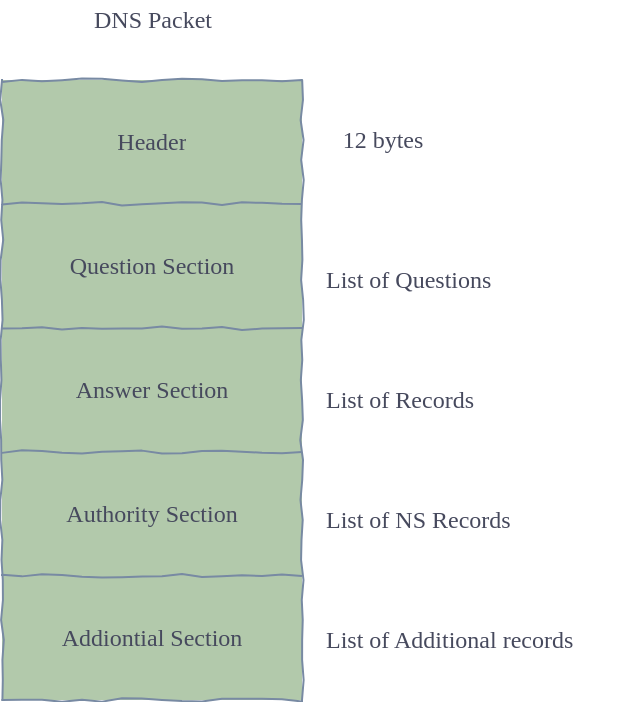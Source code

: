 <mxfile version="14.8.1" type="github" pages="10">
  <diagram id="-TrO8R4JTuIZQbB_k3LD" name="dns packet">
    <mxGraphModel dx="1064" dy="582" grid="1" gridSize="10" guides="1" tooltips="1" connect="1" arrows="1" fold="1" page="1" pageScale="1" pageWidth="827" pageHeight="1169" math="0" shadow="0">
      <root>
        <mxCell id="0" />
        <mxCell id="1" parent="0" />
        <mxCell id="cxt5U_e19xRPHu2T1gp0-1" value="" style="shape=table;startSize=0;container=1;collapsible=0;childLayout=tableLayout;fillColor=#B2C9AB;strokeColor=#788AA3;fontColor=#46495D;comic=1;fontFamily=Comic Sans MS;" vertex="1" parent="1">
          <mxGeometry x="380" y="230" width="150" height="310" as="geometry" />
        </mxCell>
        <mxCell id="cxt5U_e19xRPHu2T1gp0-2" value="" style="shape=partialRectangle;collapsible=0;dropTarget=0;pointerEvents=0;fillColor=none;top=0;left=0;bottom=0;right=0;points=[[0,0.5],[1,0.5]];portConstraint=eastwest;strokeColor=#788AA3;fontColor=#46495D;fontFamily=Comic Sans MS;" vertex="1" parent="cxt5U_e19xRPHu2T1gp0-1">
          <mxGeometry width="150" height="62" as="geometry" />
        </mxCell>
        <mxCell id="cxt5U_e19xRPHu2T1gp0-3" value="Header" style="shape=partialRectangle;html=1;whiteSpace=wrap;connectable=0;overflow=hidden;fillColor=none;top=0;left=0;bottom=0;right=0;strokeColor=#788AA3;fontColor=#46495D;fontFamily=Comic Sans MS;" vertex="1" parent="cxt5U_e19xRPHu2T1gp0-2">
          <mxGeometry width="150" height="62" as="geometry" />
        </mxCell>
        <mxCell id="cxt5U_e19xRPHu2T1gp0-4" value="" style="shape=partialRectangle;collapsible=0;dropTarget=0;pointerEvents=0;fillColor=none;top=0;left=0;bottom=0;right=0;points=[[0,0.5],[1,0.5]];portConstraint=eastwest;strokeColor=#788AA3;fontColor=#46495D;fontFamily=Comic Sans MS;" vertex="1" parent="cxt5U_e19xRPHu2T1gp0-1">
          <mxGeometry y="62" width="150" height="62" as="geometry" />
        </mxCell>
        <mxCell id="cxt5U_e19xRPHu2T1gp0-5" value="Question Section" style="shape=partialRectangle;html=1;whiteSpace=wrap;connectable=0;overflow=hidden;fillColor=none;top=0;left=0;bottom=0;right=0;strokeColor=#788AA3;fontColor=#46495D;fontFamily=Comic Sans MS;" vertex="1" parent="cxt5U_e19xRPHu2T1gp0-4">
          <mxGeometry width="150" height="62" as="geometry" />
        </mxCell>
        <mxCell id="cxt5U_e19xRPHu2T1gp0-6" value="" style="shape=partialRectangle;collapsible=0;dropTarget=0;pointerEvents=0;fillColor=none;top=0;left=0;bottom=0;right=0;points=[[0,0.5],[1,0.5]];portConstraint=eastwest;strokeColor=#788AA3;fontColor=#46495D;fontFamily=Comic Sans MS;" vertex="1" parent="cxt5U_e19xRPHu2T1gp0-1">
          <mxGeometry y="124" width="150" height="62" as="geometry" />
        </mxCell>
        <mxCell id="cxt5U_e19xRPHu2T1gp0-7" value="Answer Section" style="shape=partialRectangle;html=1;whiteSpace=wrap;connectable=0;overflow=hidden;fillColor=none;top=0;left=0;bottom=0;right=0;strokeColor=#788AA3;fontColor=#46495D;fontFamily=Comic Sans MS;" vertex="1" parent="cxt5U_e19xRPHu2T1gp0-6">
          <mxGeometry width="150" height="62" as="geometry" />
        </mxCell>
        <mxCell id="cxt5U_e19xRPHu2T1gp0-8" value="" style="shape=partialRectangle;collapsible=0;dropTarget=0;pointerEvents=0;fillColor=none;top=0;left=0;bottom=0;right=0;points=[[0,0.5],[1,0.5]];portConstraint=eastwest;strokeColor=#788AA3;fontColor=#46495D;fontFamily=Comic Sans MS;" vertex="1" parent="cxt5U_e19xRPHu2T1gp0-1">
          <mxGeometry y="186" width="150" height="62" as="geometry" />
        </mxCell>
        <mxCell id="cxt5U_e19xRPHu2T1gp0-9" value="Authority Section" style="shape=partialRectangle;html=1;whiteSpace=wrap;connectable=0;overflow=hidden;fillColor=none;top=0;left=0;bottom=0;right=0;strokeColor=#788AA3;fontColor=#46495D;fontFamily=Comic Sans MS;" vertex="1" parent="cxt5U_e19xRPHu2T1gp0-8">
          <mxGeometry width="150" height="62" as="geometry" />
        </mxCell>
        <mxCell id="cxt5U_e19xRPHu2T1gp0-10" value="" style="shape=partialRectangle;collapsible=0;dropTarget=0;pointerEvents=0;fillColor=none;top=0;left=0;bottom=0;right=0;points=[[0,0.5],[1,0.5]];portConstraint=eastwest;strokeColor=#788AA3;fontColor=#46495D;fontFamily=Comic Sans MS;" vertex="1" parent="cxt5U_e19xRPHu2T1gp0-1">
          <mxGeometry y="248" width="150" height="62" as="geometry" />
        </mxCell>
        <mxCell id="cxt5U_e19xRPHu2T1gp0-11" value="Addiontial Section" style="shape=partialRectangle;html=1;whiteSpace=wrap;connectable=0;overflow=hidden;fillColor=none;top=0;left=0;bottom=0;right=0;strokeColor=#788AA3;fontColor=#46495D;fontFamily=Comic Sans MS;" vertex="1" parent="cxt5U_e19xRPHu2T1gp0-10">
          <mxGeometry width="150" height="62" as="geometry" />
        </mxCell>
        <mxCell id="cxt5U_e19xRPHu2T1gp0-12" value="DNS Packet" style="text;html=1;align=center;verticalAlign=middle;resizable=0;points=[];autosize=1;strokeColor=none;fontColor=#46495D;fontFamily=Comic Sans MS;" vertex="1" parent="1">
          <mxGeometry x="415" y="190" width="80" height="20" as="geometry" />
        </mxCell>
        <mxCell id="cxt5U_e19xRPHu2T1gp0-13" value="12 bytes" style="text;html=1;align=center;verticalAlign=middle;resizable=0;points=[];autosize=1;strokeColor=none;fontFamily=Comic Sans MS;fontColor=#46495D;" vertex="1" parent="1">
          <mxGeometry x="540" y="250" width="60" height="20" as="geometry" />
        </mxCell>
        <mxCell id="cxt5U_e19xRPHu2T1gp0-14" value="List of Questions" style="text;html=1;align=left;verticalAlign=middle;resizable=0;points=[];autosize=1;strokeColor=none;fontFamily=Comic Sans MS;fontColor=#46495D;" vertex="1" parent="1">
          <mxGeometry x="540" y="320" width="110" height="20" as="geometry" />
        </mxCell>
        <mxCell id="cxt5U_e19xRPHu2T1gp0-15" value="List of Records" style="text;html=1;align=left;verticalAlign=middle;resizable=0;points=[];autosize=1;strokeColor=none;fontFamily=Comic Sans MS;fontColor=#46495D;" vertex="1" parent="1">
          <mxGeometry x="540" y="380" width="100" height="20" as="geometry" />
        </mxCell>
        <mxCell id="cxt5U_e19xRPHu2T1gp0-16" value="List of NS Records" style="text;html=1;align=left;verticalAlign=middle;resizable=0;points=[];autosize=1;strokeColor=none;fontFamily=Comic Sans MS;fontColor=#46495D;" vertex="1" parent="1">
          <mxGeometry x="540" y="440" width="120" height="20" as="geometry" />
        </mxCell>
        <mxCell id="cxt5U_e19xRPHu2T1gp0-17" value="List of Additional records" style="text;html=1;align=left;verticalAlign=middle;resizable=0;points=[];autosize=1;strokeColor=none;fontFamily=Comic Sans MS;fontColor=#46495D;" vertex="1" parent="1">
          <mxGeometry x="540" y="500" width="160" height="20" as="geometry" />
        </mxCell>
      </root>
    </mxGraphModel>
  </diagram>
  <diagram id="YFjdKbUosdhy_a5l-5SZ" name="dns-header">
    <mxGraphModel dx="1891" dy="582" grid="1" gridSize="10" guides="1" tooltips="1" connect="1" arrows="1" fold="1" page="1" pageScale="1" pageWidth="827" pageHeight="1169" math="0" shadow="0">
      <root>
        <mxCell id="0FiOI4otbRpU0oWNKOmq-0" />
        <mxCell id="0FiOI4otbRpU0oWNKOmq-1" parent="0FiOI4otbRpU0oWNKOmq-0" />
        <mxCell id="0FiOI4otbRpU0oWNKOmq-2" value="" style="shape=table;startSize=0;container=1;collapsible=0;childLayout=tableLayout;comic=1;fillColor=#B2C9AB;strokeColor=#788AA3;fontColor=#46495D;fontFamily=Comic Sans MS;" vertex="1" parent="0FiOI4otbRpU0oWNKOmq-1">
          <mxGeometry x="-10" y="310" width="910" height="40" as="geometry" />
        </mxCell>
        <mxCell id="0FiOI4otbRpU0oWNKOmq-3" value="" style="shape=partialRectangle;collapsible=0;dropTarget=0;pointerEvents=0;fillColor=none;top=0;left=0;bottom=0;right=0;points=[[0,0.5],[1,0.5]];portConstraint=eastwest;strokeColor=#788AA3;fontColor=#46495D;fontFamily=Comic Sans MS;" vertex="1" parent="0FiOI4otbRpU0oWNKOmq-2">
          <mxGeometry width="910" height="40" as="geometry" />
        </mxCell>
        <mxCell id="0FiOI4otbRpU0oWNKOmq-4" value="ID" style="shape=partialRectangle;html=1;whiteSpace=wrap;connectable=0;overflow=hidden;fillColor=none;top=0;left=0;bottom=0;right=0;strokeColor=#788AA3;fontColor=#46495D;fontFamily=Comic Sans MS;" vertex="1" parent="0FiOI4otbRpU0oWNKOmq-3">
          <mxGeometry width="65" height="40" as="geometry" />
        </mxCell>
        <mxCell id="0FiOI4otbRpU0oWNKOmq-5" value="QR" style="shape=partialRectangle;html=1;whiteSpace=wrap;connectable=0;overflow=hidden;fillColor=none;top=0;left=0;bottom=0;right=0;strokeColor=#788AA3;fontColor=#46495D;fontFamily=Comic Sans MS;" vertex="1" parent="0FiOI4otbRpU0oWNKOmq-3">
          <mxGeometry x="65" width="64" height="40" as="geometry" />
        </mxCell>
        <mxCell id="0FiOI4otbRpU0oWNKOmq-6" value="OPCODE" style="shape=partialRectangle;html=1;whiteSpace=wrap;connectable=0;overflow=hidden;fillColor=none;top=0;left=0;bottom=0;right=0;strokeColor=#788AA3;fontColor=#46495D;fontFamily=Comic Sans MS;" vertex="1" parent="0FiOI4otbRpU0oWNKOmq-3">
          <mxGeometry x="129" width="65" height="40" as="geometry" />
        </mxCell>
        <mxCell id="0FiOI4otbRpU0oWNKOmq-7" value="AA" style="shape=partialRectangle;html=1;whiteSpace=wrap;connectable=0;overflow=hidden;fillColor=none;top=0;left=0;bottom=0;right=0;strokeColor=#788AA3;fontColor=#46495D;fontFamily=Comic Sans MS;" vertex="1" parent="0FiOI4otbRpU0oWNKOmq-3">
          <mxGeometry x="194" width="64" height="40" as="geometry" />
        </mxCell>
        <mxCell id="0FiOI4otbRpU0oWNKOmq-8" value="TC" style="shape=partialRectangle;html=1;whiteSpace=wrap;connectable=0;overflow=hidden;fillColor=none;top=0;left=0;bottom=0;right=0;strokeColor=#788AA3;fontColor=#46495D;fontFamily=Comic Sans MS;" vertex="1" parent="0FiOI4otbRpU0oWNKOmq-3">
          <mxGeometry x="258" width="65" height="40" as="geometry" />
        </mxCell>
        <mxCell id="0FiOI4otbRpU0oWNKOmq-9" value="RD" style="shape=partialRectangle;html=1;whiteSpace=wrap;connectable=0;overflow=hidden;fillColor=none;top=0;left=0;bottom=0;right=0;strokeColor=#788AA3;fontColor=#46495D;fontFamily=Comic Sans MS;" vertex="1" parent="0FiOI4otbRpU0oWNKOmq-3">
          <mxGeometry x="323" width="65" height="40" as="geometry" />
        </mxCell>
        <mxCell id="0FiOI4otbRpU0oWNKOmq-10" value="RA" style="shape=partialRectangle;html=1;whiteSpace=wrap;connectable=0;overflow=hidden;fillColor=none;top=0;left=0;bottom=0;right=0;strokeColor=#788AA3;fontColor=#46495D;fontFamily=Comic Sans MS;" vertex="1" parent="0FiOI4otbRpU0oWNKOmq-3">
          <mxGeometry x="388" width="64" height="40" as="geometry" />
        </mxCell>
        <mxCell id="0FiOI4otbRpU0oWNKOmq-11" value="Z" style="shape=partialRectangle;html=1;whiteSpace=wrap;connectable=0;overflow=hidden;fillColor=none;top=0;left=0;bottom=0;right=0;strokeColor=#788AA3;fontColor=#46495D;fontFamily=Comic Sans MS;" vertex="1" parent="0FiOI4otbRpU0oWNKOmq-3">
          <mxGeometry x="452" width="65" height="40" as="geometry" />
        </mxCell>
        <mxCell id="0FiOI4otbRpU0oWNKOmq-12" value="RCODE" style="shape=partialRectangle;html=1;whiteSpace=wrap;connectable=0;overflow=hidden;fillColor=none;top=0;left=0;bottom=0;right=0;strokeColor=#788AA3;fontColor=#46495D;fontFamily=Comic Sans MS;" vertex="1" parent="0FiOI4otbRpU0oWNKOmq-3">
          <mxGeometry x="517" width="65" height="40" as="geometry" />
        </mxCell>
        <mxCell id="0FiOI4otbRpU0oWNKOmq-13" value="QCOUNT" style="shape=partialRectangle;html=1;whiteSpace=wrap;connectable=0;overflow=hidden;fillColor=none;top=0;left=0;bottom=0;right=0;strokeColor=#788AA3;fontColor=#46495D;fontFamily=Comic Sans MS;" vertex="1" parent="0FiOI4otbRpU0oWNKOmq-3">
          <mxGeometry x="582" width="64" height="40" as="geometry" />
        </mxCell>
        <mxCell id="0FiOI4otbRpU0oWNKOmq-14" value="ANCOUNT" style="shape=partialRectangle;html=1;whiteSpace=wrap;connectable=0;overflow=hidden;fillColor=none;top=0;left=0;bottom=0;right=0;strokeColor=#788AA3;fontColor=#46495D;fontFamily=Comic Sans MS;" vertex="1" parent="0FiOI4otbRpU0oWNKOmq-3">
          <mxGeometry x="646" width="94" height="40" as="geometry" />
        </mxCell>
        <mxCell id="0FiOI4otbRpU0oWNKOmq-15" value="NSCOUNT" style="shape=partialRectangle;html=1;whiteSpace=wrap;connectable=0;overflow=hidden;fillColor=none;top=0;left=0;bottom=0;right=0;strokeColor=#788AA3;fontColor=#46495D;fontFamily=Comic Sans MS;" vertex="1" parent="0FiOI4otbRpU0oWNKOmq-3">
          <mxGeometry x="740" width="80" height="40" as="geometry" />
        </mxCell>
        <mxCell id="0FiOI4otbRpU0oWNKOmq-16" value="ARCOUNT" style="shape=partialRectangle;html=1;whiteSpace=wrap;connectable=0;overflow=hidden;fillColor=none;top=0;left=0;bottom=0;right=0;strokeColor=#788AA3;fontColor=#46495D;fontFamily=Comic Sans MS;" vertex="1" parent="0FiOI4otbRpU0oWNKOmq-3">
          <mxGeometry x="820" width="90" height="40" as="geometry" />
        </mxCell>
        <mxCell id="0FiOI4otbRpU0oWNKOmq-18" value="DNS Header" style="text;html=1;align=center;verticalAlign=middle;resizable=0;points=[];autosize=1;strokeColor=none;fontColor=#46495D;fontFamily=Comic Sans MS;" vertex="1" parent="0FiOI4otbRpU0oWNKOmq-1">
          <mxGeometry x="400" y="270" width="90" height="20" as="geometry" />
        </mxCell>
        <mxCell id="0FiOI4otbRpU0oWNKOmq-20" value="16 bits" style="text;html=1;align=center;verticalAlign=middle;resizable=0;points=[];autosize=1;strokeColor=none;fontFamily=Comic Sans MS;fontColor=#46495D;" vertex="1" parent="0FiOI4otbRpU0oWNKOmq-1">
          <mxGeometry x="-5" y="360" width="50" height="20" as="geometry" />
        </mxCell>
        <mxCell id="0FiOI4otbRpU0oWNKOmq-21" value="1" style="text;html=1;align=center;verticalAlign=middle;resizable=0;points=[];autosize=1;strokeColor=none;fontFamily=Comic Sans MS;fontColor=#46495D;" vertex="1" parent="0FiOI4otbRpU0oWNKOmq-1">
          <mxGeometry x="80" y="360" width="20" height="20" as="geometry" />
        </mxCell>
        <mxCell id="0FiOI4otbRpU0oWNKOmq-22" value="1" style="text;html=1;align=center;verticalAlign=middle;resizable=0;points=[];autosize=1;strokeColor=none;fontFamily=Comic Sans MS;fontColor=#46495D;" vertex="1" parent="0FiOI4otbRpU0oWNKOmq-1">
          <mxGeometry x="145" y="360" width="20" height="20" as="geometry" />
        </mxCell>
        <mxCell id="0FiOI4otbRpU0oWNKOmq-23" value="1" style="text;html=1;align=center;verticalAlign=middle;resizable=0;points=[];autosize=1;strokeColor=none;fontFamily=Comic Sans MS;fontColor=#46495D;" vertex="1" parent="0FiOI4otbRpU0oWNKOmq-1">
          <mxGeometry x="210" y="360" width="20" height="20" as="geometry" />
        </mxCell>
        <mxCell id="0FiOI4otbRpU0oWNKOmq-24" value="1" style="text;html=1;align=center;verticalAlign=middle;resizable=0;points=[];autosize=1;strokeColor=none;fontFamily=Comic Sans MS;fontColor=#46495D;" vertex="1" parent="0FiOI4otbRpU0oWNKOmq-1">
          <mxGeometry x="270" y="360" width="20" height="20" as="geometry" />
        </mxCell>
        <mxCell id="0FiOI4otbRpU0oWNKOmq-25" value="1" style="text;html=1;align=center;verticalAlign=middle;resizable=0;points=[];autosize=1;strokeColor=none;fontFamily=Comic Sans MS;fontColor=#46495D;" vertex="1" parent="0FiOI4otbRpU0oWNKOmq-1">
          <mxGeometry x="330" y="360" width="20" height="20" as="geometry" />
        </mxCell>
        <mxCell id="0FiOI4otbRpU0oWNKOmq-26" value="1" style="text;html=1;align=center;verticalAlign=middle;resizable=0;points=[];autosize=1;strokeColor=none;fontFamily=Comic Sans MS;fontColor=#46495D;" vertex="1" parent="0FiOI4otbRpU0oWNKOmq-1">
          <mxGeometry x="400" y="360" width="20" height="20" as="geometry" />
        </mxCell>
        <mxCell id="0FiOI4otbRpU0oWNKOmq-27" value="3" style="text;html=1;align=center;verticalAlign=middle;resizable=0;points=[];autosize=1;strokeColor=none;fontFamily=Comic Sans MS;fontColor=#46495D;" vertex="1" parent="0FiOI4otbRpU0oWNKOmq-1">
          <mxGeometry x="470" y="360" width="20" height="20" as="geometry" />
        </mxCell>
        <mxCell id="0FiOI4otbRpU0oWNKOmq-28" value="4" style="text;html=1;align=center;verticalAlign=middle;resizable=0;points=[];autosize=1;strokeColor=none;fontFamily=Comic Sans MS;fontColor=#46495D;" vertex="1" parent="0FiOI4otbRpU0oWNKOmq-1">
          <mxGeometry x="530" y="360" width="20" height="20" as="geometry" />
        </mxCell>
        <mxCell id="0FiOI4otbRpU0oWNKOmq-29" value="16" style="text;html=1;align=center;verticalAlign=middle;resizable=0;points=[];autosize=1;strokeColor=none;fontFamily=Comic Sans MS;fontColor=#46495D;" vertex="1" parent="0FiOI4otbRpU0oWNKOmq-1">
          <mxGeometry x="585" y="360" width="30" height="20" as="geometry" />
        </mxCell>
        <mxCell id="0FiOI4otbRpU0oWNKOmq-30" value="16" style="text;html=1;align=center;verticalAlign=middle;resizable=0;points=[];autosize=1;strokeColor=none;fontFamily=Comic Sans MS;fontColor=#46495D;" vertex="1" parent="0FiOI4otbRpU0oWNKOmq-1">
          <mxGeometry x="675" y="360" width="30" height="20" as="geometry" />
        </mxCell>
        <mxCell id="0FiOI4otbRpU0oWNKOmq-31" value="16" style="text;html=1;align=center;verticalAlign=middle;resizable=0;points=[];autosize=1;strokeColor=none;fontFamily=Comic Sans MS;fontColor=#46495D;" vertex="1" parent="0FiOI4otbRpU0oWNKOmq-1">
          <mxGeometry x="760" y="360" width="30" height="20" as="geometry" />
        </mxCell>
        <mxCell id="0FiOI4otbRpU0oWNKOmq-32" value="16" style="text;html=1;align=center;verticalAlign=middle;resizable=0;points=[];autosize=1;strokeColor=none;fontFamily=Comic Sans MS;fontColor=#46495D;" vertex="1" parent="0FiOI4otbRpU0oWNKOmq-1">
          <mxGeometry x="840" y="360" width="30" height="20" as="geometry" />
        </mxCell>
        <mxCell id="0FiOI4otbRpU0oWNKOmq-33" value="" style="shape=curlyBracket;whiteSpace=wrap;html=1;rounded=1;flipH=1;sketch=0;fontFamily=Comic Sans MS;fontColor=#46495D;strokeColor=#788AA3;fillColor=#B2C9AB;direction=north;" vertex="1" parent="0FiOI4otbRpU0oWNKOmq-1">
          <mxGeometry x="-10" y="393" width="910" height="20" as="geometry" />
        </mxCell>
        <mxCell id="0FiOI4otbRpU0oWNKOmq-34" value="12 bytes" style="text;html=1;align=center;verticalAlign=middle;resizable=0;points=[];autosize=1;strokeColor=none;fontFamily=Comic Sans MS;fontColor=#46495D;" vertex="1" parent="0FiOI4otbRpU0oWNKOmq-1">
          <mxGeometry x="415" y="420" width="60" height="20" as="geometry" />
        </mxCell>
      </root>
    </mxGraphModel>
  </diagram>
  <diagram name="dns-header-req-example" id="_XU6FUjldbCyAEGPGqGi">
    <mxGraphModel dx="1891" dy="639" grid="1" gridSize="10" guides="1" tooltips="1" connect="1" arrows="1" fold="1" page="1" pageScale="1" pageWidth="827" pageHeight="1169" math="0" shadow="0">
      <root>
        <mxCell id="N1s5_SRm0Bp0A8qLuIWa-0" />
        <mxCell id="N1s5_SRm0Bp0A8qLuIWa-1" parent="N1s5_SRm0Bp0A8qLuIWa-0" />
        <mxCell id="N1s5_SRm0Bp0A8qLuIWa-2" value="" style="shape=table;startSize=0;container=1;collapsible=0;childLayout=tableLayout;comic=1;fillColor=#B2C9AB;strokeColor=#788AA3;fontColor=#46495D;fontFamily=Comic Sans MS;" vertex="1" parent="N1s5_SRm0Bp0A8qLuIWa-1">
          <mxGeometry x="285" y="370" width="65" height="40" as="geometry" />
        </mxCell>
        <mxCell id="N1s5_SRm0Bp0A8qLuIWa-3" value="" style="shape=partialRectangle;collapsible=0;dropTarget=0;pointerEvents=0;fillColor=none;top=0;left=0;bottom=0;right=0;points=[[0,0.5],[1,0.5]];portConstraint=eastwest;strokeColor=#788AA3;fontColor=#46495D;fontFamily=Comic Sans MS;" vertex="1" parent="N1s5_SRm0Bp0A8qLuIWa-2">
          <mxGeometry width="65" height="40" as="geometry" />
        </mxCell>
        <mxCell id="N1s5_SRm0Bp0A8qLuIWa-4" value="0x1959" style="shape=partialRectangle;html=1;whiteSpace=wrap;connectable=0;overflow=hidden;fillColor=none;top=0;left=0;bottom=0;right=0;strokeColor=#788AA3;fontColor=#46495D;fontFamily=Comic Sans MS;" vertex="1" parent="N1s5_SRm0Bp0A8qLuIWa-3">
          <mxGeometry width="65" height="40" as="geometry" />
        </mxCell>
        <mxCell id="N1s5_SRm0Bp0A8qLuIWa-17" value="DNS Query Header" style="text;html=1;align=center;verticalAlign=middle;resizable=0;points=[];autosize=1;strokeColor=none;fontColor=#46495D;fontFamily=Comic Sans MS;" vertex="1" parent="N1s5_SRm0Bp0A8qLuIWa-1">
          <mxGeometry x="252.5" y="310" width="130" height="20" as="geometry" />
        </mxCell>
        <mxCell id="N1s5_SRm0Bp0A8qLuIWa-18" value="ID" style="text;html=1;align=center;verticalAlign=middle;resizable=0;points=[];autosize=1;strokeColor=none;fontFamily=Comic Sans MS;fontColor=#46495D;" vertex="1" parent="N1s5_SRm0Bp0A8qLuIWa-1">
          <mxGeometry x="302.5" y="420" width="30" height="20" as="geometry" />
        </mxCell>
        <mxCell id="N1s5_SRm0Bp0A8qLuIWa-48" value="" style="shape=table;startSize=0;container=1;collapsible=0;childLayout=tableLayout;comic=1;fontFamily=Comic Sans MS;fillColor=#B2C9AB;strokeColor=#788AA3;fontColor=#46495D;" vertex="1" parent="N1s5_SRm0Bp0A8qLuIWa-1">
          <mxGeometry x="-90" y="500" width="830" height="40" as="geometry" />
        </mxCell>
        <mxCell id="N1s5_SRm0Bp0A8qLuIWa-49" value="" style="shape=partialRectangle;collapsible=0;dropTarget=0;pointerEvents=0;fillColor=none;top=0;left=0;bottom=0;right=0;points=[[0,0.5],[1,0.5]];portConstraint=eastwest;strokeColor=#788AA3;fontColor=#46495D;fontFamily=Comic Sans MS;" vertex="1" parent="N1s5_SRm0Bp0A8qLuIWa-48">
          <mxGeometry width="830" height="40" as="geometry" />
        </mxCell>
        <mxCell id="N1s5_SRm0Bp0A8qLuIWa-50" value="0" style="shape=partialRectangle;html=1;whiteSpace=wrap;connectable=0;overflow=hidden;fillColor=none;top=0;left=0;bottom=0;right=0;strokeColor=#788AA3;fontColor=#46495D;fontFamily=Comic Sans MS;" vertex="1" parent="N1s5_SRm0Bp0A8qLuIWa-49">
          <mxGeometry width="52" height="40" as="geometry" />
        </mxCell>
        <mxCell id="N1s5_SRm0Bp0A8qLuIWa-51" value="0" style="shape=partialRectangle;html=1;whiteSpace=wrap;connectable=0;overflow=hidden;fillColor=none;top=0;left=0;bottom=0;right=0;strokeColor=#788AA3;fontColor=#46495D;fontFamily=Comic Sans MS;" vertex="1" parent="N1s5_SRm0Bp0A8qLuIWa-49">
          <mxGeometry x="52" width="52" height="40" as="geometry" />
        </mxCell>
        <mxCell id="N1s5_SRm0Bp0A8qLuIWa-52" value="0" style="shape=partialRectangle;html=1;whiteSpace=wrap;connectable=0;overflow=hidden;fillColor=none;top=0;left=0;bottom=0;right=0;strokeColor=#788AA3;fontColor=#46495D;fontFamily=Comic Sans MS;" vertex="1" parent="N1s5_SRm0Bp0A8qLuIWa-49">
          <mxGeometry x="104" width="52" height="40" as="geometry" />
        </mxCell>
        <mxCell id="N1s5_SRm0Bp0A8qLuIWa-53" value="0" style="shape=partialRectangle;html=1;whiteSpace=wrap;connectable=0;overflow=hidden;fillColor=none;top=0;left=0;bottom=0;right=0;strokeColor=#788AA3;fontColor=#46495D;fontFamily=Comic Sans MS;" vertex="1" parent="N1s5_SRm0Bp0A8qLuIWa-49">
          <mxGeometry x="156" width="52" height="40" as="geometry" />
        </mxCell>
        <mxCell id="N1s5_SRm0Bp0A8qLuIWa-54" value="0" style="shape=partialRectangle;html=1;whiteSpace=wrap;connectable=0;overflow=hidden;fillColor=none;top=0;left=0;bottom=0;right=0;strokeColor=#788AA3;fontColor=#46495D;fontFamily=Comic Sans MS;" vertex="1" parent="N1s5_SRm0Bp0A8qLuIWa-49">
          <mxGeometry x="208" width="51" height="40" as="geometry" />
        </mxCell>
        <mxCell id="N1s5_SRm0Bp0A8qLuIWa-55" value="0" style="shape=partialRectangle;html=1;whiteSpace=wrap;connectable=0;overflow=hidden;fillColor=none;top=0;left=0;bottom=0;right=0;strokeColor=#788AA3;fontColor=#46495D;fontFamily=Comic Sans MS;" vertex="1" parent="N1s5_SRm0Bp0A8qLuIWa-49">
          <mxGeometry x="259" width="52" height="40" as="geometry" />
        </mxCell>
        <mxCell id="N1s5_SRm0Bp0A8qLuIWa-56" value="0" style="shape=partialRectangle;html=1;whiteSpace=wrap;connectable=0;overflow=hidden;fillColor=none;top=0;left=0;bottom=0;right=0;strokeColor=#788AA3;fontColor=#46495D;fontFamily=Comic Sans MS;" vertex="1" parent="N1s5_SRm0Bp0A8qLuIWa-49">
          <mxGeometry x="311" width="52" height="40" as="geometry" />
        </mxCell>
        <mxCell id="N1s5_SRm0Bp0A8qLuIWa-57" value="1" style="shape=partialRectangle;html=1;whiteSpace=wrap;connectable=0;overflow=hidden;fillColor=none;top=0;left=0;bottom=0;right=0;strokeColor=#788AA3;fontColor=#46495D;fontFamily=Comic Sans MS;" vertex="1" parent="N1s5_SRm0Bp0A8qLuIWa-49">
          <mxGeometry x="363" width="52" height="40" as="geometry" />
        </mxCell>
        <mxCell id="N1s5_SRm0Bp0A8qLuIWa-58" value="0" style="shape=partialRectangle;html=1;whiteSpace=wrap;connectable=0;overflow=hidden;fillColor=none;top=0;left=0;bottom=0;right=0;strokeColor=#788AA3;fontColor=#46495D;fontFamily=Comic Sans MS;" vertex="1" parent="N1s5_SRm0Bp0A8qLuIWa-49">
          <mxGeometry x="415" width="52" height="40" as="geometry" />
        </mxCell>
        <mxCell id="N1s5_SRm0Bp0A8qLuIWa-59" value="0" style="shape=partialRectangle;html=1;whiteSpace=wrap;connectable=0;overflow=hidden;fillColor=none;top=0;left=0;bottom=0;right=0;strokeColor=#788AA3;fontColor=#46495D;fontFamily=Comic Sans MS;" vertex="1" parent="N1s5_SRm0Bp0A8qLuIWa-49">
          <mxGeometry x="467" width="52" height="40" as="geometry" />
        </mxCell>
        <mxCell id="N1s5_SRm0Bp0A8qLuIWa-60" value="1" style="shape=partialRectangle;html=1;whiteSpace=wrap;connectable=0;overflow=hidden;fillColor=none;top=0;left=0;bottom=0;right=0;strokeColor=#788AA3;fontColor=#46495D;fontFamily=Comic Sans MS;" vertex="1" parent="N1s5_SRm0Bp0A8qLuIWa-49">
          <mxGeometry x="519" width="52" height="40" as="geometry" />
        </mxCell>
        <mxCell id="N1s5_SRm0Bp0A8qLuIWa-61" value="0" style="shape=partialRectangle;html=1;whiteSpace=wrap;connectable=0;overflow=hidden;fillColor=none;top=0;left=0;bottom=0;right=0;strokeColor=#788AA3;fontColor=#46495D;fontFamily=Comic Sans MS;" vertex="1" parent="N1s5_SRm0Bp0A8qLuIWa-49">
          <mxGeometry x="571" width="52" height="40" as="geometry" />
        </mxCell>
        <mxCell id="N1s5_SRm0Bp0A8qLuIWa-62" value="0" style="shape=partialRectangle;html=1;whiteSpace=wrap;connectable=0;overflow=hidden;fillColor=none;top=0;left=0;bottom=0;right=0;strokeColor=#788AA3;fontColor=#46495D;fontFamily=Comic Sans MS;" vertex="1" parent="N1s5_SRm0Bp0A8qLuIWa-49">
          <mxGeometry x="623" width="51" height="40" as="geometry" />
        </mxCell>
        <mxCell id="N1s5_SRm0Bp0A8qLuIWa-63" value="0" style="shape=partialRectangle;html=1;whiteSpace=wrap;connectable=0;overflow=hidden;fillColor=none;top=0;left=0;bottom=0;right=0;strokeColor=#788AA3;fontColor=#46495D;fontFamily=Comic Sans MS;" vertex="1" parent="N1s5_SRm0Bp0A8qLuIWa-49">
          <mxGeometry x="674" width="52" height="40" as="geometry" />
        </mxCell>
        <mxCell id="N1s5_SRm0Bp0A8qLuIWa-64" value="0" style="shape=partialRectangle;html=1;whiteSpace=wrap;connectable=0;overflow=hidden;fillColor=none;top=0;left=0;bottom=0;right=0;strokeColor=#788AA3;fontColor=#46495D;fontFamily=Comic Sans MS;" vertex="1" parent="N1s5_SRm0Bp0A8qLuIWa-49">
          <mxGeometry x="726" width="52" height="40" as="geometry" />
        </mxCell>
        <mxCell id="N1s5_SRm0Bp0A8qLuIWa-65" value="0" style="shape=partialRectangle;html=1;whiteSpace=wrap;connectable=0;overflow=hidden;fillColor=none;top=0;left=0;bottom=0;right=0;strokeColor=#788AA3;fontColor=#46495D;fontFamily=Comic Sans MS;" vertex="1" parent="N1s5_SRm0Bp0A8qLuIWa-49">
          <mxGeometry x="778" width="52" height="40" as="geometry" />
        </mxCell>
        <mxCell id="N1s5_SRm0Bp0A8qLuIWa-66" value="QR" style="text;html=1;align=center;verticalAlign=middle;resizable=0;points=[];autosize=1;strokeColor=none;fontFamily=Comic Sans MS;fontColor=#46495D;" vertex="1" parent="N1s5_SRm0Bp0A8qLuIWa-1">
          <mxGeometry x="-85" y="550" width="30" height="20" as="geometry" />
        </mxCell>
        <mxCell id="N1s5_SRm0Bp0A8qLuIWa-67" value="" style="shape=curlyBracket;whiteSpace=wrap;html=1;rounded=1;flipH=1;sketch=0;fontFamily=Comic Sans MS;fontColor=#46495D;strokeColor=#788AA3;fillColor=#B2C9AB;direction=north;" vertex="1" parent="N1s5_SRm0Bp0A8qLuIWa-1">
          <mxGeometry x="-40" y="550" width="210" height="20" as="geometry" />
        </mxCell>
        <mxCell id="N1s5_SRm0Bp0A8qLuIWa-68" value="OPCODE" style="text;html=1;align=center;verticalAlign=middle;resizable=0;points=[];autosize=1;strokeColor=none;fontFamily=Comic Sans MS;fontColor=#46495D;" vertex="1" parent="N1s5_SRm0Bp0A8qLuIWa-1">
          <mxGeometry x="40" y="584.5" width="60" height="20" as="geometry" />
        </mxCell>
        <mxCell id="N1s5_SRm0Bp0A8qLuIWa-69" value="AA" style="text;html=1;align=center;verticalAlign=middle;resizable=0;points=[];autosize=1;strokeColor=none;fontFamily=Comic Sans MS;fontColor=#46495D;" vertex="1" parent="N1s5_SRm0Bp0A8qLuIWa-1">
          <mxGeometry x="180" y="550" width="30" height="20" as="geometry" />
        </mxCell>
        <mxCell id="N1s5_SRm0Bp0A8qLuIWa-70" value="TC" style="text;html=1;align=center;verticalAlign=middle;resizable=0;points=[];autosize=1;strokeColor=none;fontFamily=Comic Sans MS;fontColor=#46495D;" vertex="1" parent="N1s5_SRm0Bp0A8qLuIWa-1">
          <mxGeometry x="230" y="550" width="30" height="20" as="geometry" />
        </mxCell>
        <mxCell id="N1s5_SRm0Bp0A8qLuIWa-71" value="RD" style="text;html=1;align=center;verticalAlign=middle;resizable=0;points=[];autosize=1;strokeColor=none;fontFamily=Comic Sans MS;fontColor=#46495D;" vertex="1" parent="N1s5_SRm0Bp0A8qLuIWa-1">
          <mxGeometry x="285" y="550" width="30" height="20" as="geometry" />
        </mxCell>
        <mxCell id="N1s5_SRm0Bp0A8qLuIWa-72" value="RA" style="text;html=1;align=center;verticalAlign=middle;resizable=0;points=[];autosize=1;strokeColor=none;fontFamily=Comic Sans MS;fontColor=#46495D;" vertex="1" parent="N1s5_SRm0Bp0A8qLuIWa-1">
          <mxGeometry x="335" y="550" width="30" height="20" as="geometry" />
        </mxCell>
        <mxCell id="N1s5_SRm0Bp0A8qLuIWa-73" value="" style="shape=curlyBracket;whiteSpace=wrap;html=1;rounded=1;flipH=1;sketch=0;fontFamily=Comic Sans MS;fontColor=#46495D;strokeColor=#788AA3;fillColor=#B2C9AB;direction=north;" vertex="1" parent="N1s5_SRm0Bp0A8qLuIWa-1">
          <mxGeometry x="378" y="550" width="155" height="20" as="geometry" />
        </mxCell>
        <mxCell id="N1s5_SRm0Bp0A8qLuIWa-74" value="Z" style="text;html=1;align=center;verticalAlign=middle;resizable=0;points=[];autosize=1;strokeColor=none;fontFamily=Comic Sans MS;fontColor=#46495D;" vertex="1" parent="N1s5_SRm0Bp0A8qLuIWa-1">
          <mxGeometry x="445.5" y="584.5" width="20" height="20" as="geometry" />
        </mxCell>
        <mxCell id="N1s5_SRm0Bp0A8qLuIWa-75" value="" style="shape=curlyBracket;whiteSpace=wrap;html=1;rounded=1;flipH=1;sketch=0;fontFamily=Comic Sans MS;fontColor=#46495D;strokeColor=#788AA3;fillColor=#B2C9AB;direction=north;" vertex="1" parent="N1s5_SRm0Bp0A8qLuIWa-1">
          <mxGeometry x="533" y="550" width="207" height="20" as="geometry" />
        </mxCell>
        <mxCell id="N1s5_SRm0Bp0A8qLuIWa-76" value="RCODE" style="text;html=1;align=center;verticalAlign=middle;resizable=0;points=[];autosize=1;strokeColor=none;fontFamily=Comic Sans MS;fontColor=#46495D;" vertex="1" parent="N1s5_SRm0Bp0A8qLuIWa-1">
          <mxGeometry x="606.5" y="584.5" width="60" height="20" as="geometry" />
        </mxCell>
        <mxCell id="m09vP4zo_GE1h7nXi-pq-0" value="" style="shape=table;startSize=0;container=1;collapsible=0;childLayout=tableLayout;comic=1;fillColor=#B2C9AB;strokeColor=#788AA3;fontColor=#46495D;fontFamily=Comic Sans MS;" vertex="1" parent="N1s5_SRm0Bp0A8qLuIWa-1">
          <mxGeometry x="130" y="690" width="410" height="40" as="geometry" />
        </mxCell>
        <mxCell id="m09vP4zo_GE1h7nXi-pq-1" value="" style="shape=partialRectangle;collapsible=0;dropTarget=0;pointerEvents=0;fillColor=none;top=0;left=0;bottom=0;right=0;points=[[0,0.5],[1,0.5]];portConstraint=eastwest;strokeColor=#788AA3;fontColor=#46495D;fontFamily=Comic Sans MS;" vertex="1" parent="m09vP4zo_GE1h7nXi-pq-0">
          <mxGeometry width="410" height="40" as="geometry" />
        </mxCell>
        <mxCell id="m09vP4zo_GE1h7nXi-pq-2" value="0x0001" style="shape=partialRectangle;html=1;whiteSpace=wrap;connectable=0;overflow=hidden;fillColor=none;top=0;left=0;bottom=0;right=0;strokeColor=#788AA3;fontColor=#46495D;fontFamily=Comic Sans MS;" vertex="1" parent="m09vP4zo_GE1h7nXi-pq-1">
          <mxGeometry width="103" height="40" as="geometry" />
        </mxCell>
        <mxCell id="m09vP4zo_GE1h7nXi-pq-3" value="0x0000" style="shape=partialRectangle;html=1;whiteSpace=wrap;connectable=0;overflow=hidden;fillColor=none;top=0;left=0;bottom=0;right=0;strokeColor=#788AA3;fontColor=#46495D;fontFamily=Comic Sans MS;" vertex="1" parent="m09vP4zo_GE1h7nXi-pq-1">
          <mxGeometry x="103" width="102" height="40" as="geometry" />
        </mxCell>
        <mxCell id="m09vP4zo_GE1h7nXi-pq-4" value="0x0000" style="shape=partialRectangle;html=1;whiteSpace=wrap;connectable=0;overflow=hidden;fillColor=none;top=0;left=0;bottom=0;right=0;strokeColor=#788AA3;fontColor=#46495D;fontFamily=Comic Sans MS;" vertex="1" parent="m09vP4zo_GE1h7nXi-pq-1">
          <mxGeometry x="205" width="103" height="40" as="geometry" />
        </mxCell>
        <mxCell id="m09vP4zo_GE1h7nXi-pq-5" value="0x0000" style="shape=partialRectangle;html=1;whiteSpace=wrap;connectable=0;overflow=hidden;fillColor=none;top=0;left=0;bottom=0;right=0;strokeColor=#788AA3;fontColor=#46495D;fontFamily=Comic Sans MS;" vertex="1" parent="m09vP4zo_GE1h7nXi-pq-1">
          <mxGeometry x="308" width="102" height="40" as="geometry" />
        </mxCell>
        <mxCell id="m09vP4zo_GE1h7nXi-pq-6" value="QCOUNT" style="text;html=1;align=center;verticalAlign=middle;resizable=0;points=[];autosize=1;strokeColor=none;fontFamily=Comic Sans MS;fontColor=#46495D;" vertex="1" parent="N1s5_SRm0Bp0A8qLuIWa-1">
          <mxGeometry x="150" y="740" width="70" height="20" as="geometry" />
        </mxCell>
        <mxCell id="m09vP4zo_GE1h7nXi-pq-7" value="ANCOUNT" style="text;html=1;align=center;verticalAlign=middle;resizable=0;points=[];autosize=1;strokeColor=none;fontFamily=Comic Sans MS;fontColor=#46495D;" vertex="1" parent="N1s5_SRm0Bp0A8qLuIWa-1">
          <mxGeometry x="251.5" y="740" width="80" height="20" as="geometry" />
        </mxCell>
        <mxCell id="m09vP4zo_GE1h7nXi-pq-8" value="NSCOUNT" style="text;html=1;align=center;verticalAlign=middle;resizable=0;points=[];autosize=1;strokeColor=none;fontFamily=Comic Sans MS;fontColor=#46495D;" vertex="1" parent="N1s5_SRm0Bp0A8qLuIWa-1">
          <mxGeometry x="349" y="740" width="80" height="20" as="geometry" />
        </mxCell>
        <mxCell id="m09vP4zo_GE1h7nXi-pq-9" value="ARCOUNT" style="text;html=1;align=center;verticalAlign=middle;resizable=0;points=[];autosize=1;strokeColor=none;fontFamily=Comic Sans MS;fontColor=#46495D;" vertex="1" parent="N1s5_SRm0Bp0A8qLuIWa-1">
          <mxGeometry x="460" y="740" width="80" height="20" as="geometry" />
        </mxCell>
      </root>
    </mxGraphModel>
  </diagram>
  <diagram name="dns-header-rsp-example" id="-QyW5DVeTkeLRck_nGcy">
    <mxGraphModel dx="1891" dy="639" grid="1" gridSize="10" guides="1" tooltips="1" connect="1" arrows="1" fold="1" page="1" pageScale="1" pageWidth="827" pageHeight="1169" math="0" shadow="0">
      <root>
        <mxCell id="uEOuymKzl97HFvYtV477-0" />
        <mxCell id="uEOuymKzl97HFvYtV477-1" parent="uEOuymKzl97HFvYtV477-0" />
        <mxCell id="uEOuymKzl97HFvYtV477-2" value="" style="shape=table;startSize=0;container=1;collapsible=0;childLayout=tableLayout;comic=1;fillColor=#B2C9AB;strokeColor=#788AA3;fontColor=#46495D;fontFamily=Comic Sans MS;" vertex="1" parent="uEOuymKzl97HFvYtV477-1">
          <mxGeometry x="285" y="370" width="65" height="40" as="geometry" />
        </mxCell>
        <mxCell id="uEOuymKzl97HFvYtV477-3" value="" style="shape=partialRectangle;collapsible=0;dropTarget=0;pointerEvents=0;fillColor=none;top=0;left=0;bottom=0;right=0;points=[[0,0.5],[1,0.5]];portConstraint=eastwest;strokeColor=#788AA3;fontColor=#46495D;fontFamily=Comic Sans MS;" vertex="1" parent="uEOuymKzl97HFvYtV477-2">
          <mxGeometry width="65" height="40" as="geometry" />
        </mxCell>
        <mxCell id="uEOuymKzl97HFvYtV477-4" value="0x1959" style="shape=partialRectangle;html=1;whiteSpace=wrap;connectable=0;overflow=hidden;fillColor=none;top=0;left=0;bottom=0;right=0;strokeColor=#788AA3;fontColor=#46495D;fontFamily=Comic Sans MS;" vertex="1" parent="uEOuymKzl97HFvYtV477-3">
          <mxGeometry width="65" height="40" as="geometry" />
        </mxCell>
        <mxCell id="uEOuymKzl97HFvYtV477-5" value="DNS Answer Header" style="text;html=1;align=center;verticalAlign=middle;resizable=0;points=[];autosize=1;strokeColor=none;fontColor=#46495D;fontFamily=Comic Sans MS;" vertex="1" parent="uEOuymKzl97HFvYtV477-1">
          <mxGeometry x="252.5" y="310" width="130" height="20" as="geometry" />
        </mxCell>
        <mxCell id="uEOuymKzl97HFvYtV477-6" value="ID" style="text;html=1;align=center;verticalAlign=middle;resizable=0;points=[];autosize=1;strokeColor=none;fontFamily=Comic Sans MS;fontColor=#46495D;" vertex="1" parent="uEOuymKzl97HFvYtV477-1">
          <mxGeometry x="302.5" y="420" width="30" height="20" as="geometry" />
        </mxCell>
        <mxCell id="uEOuymKzl97HFvYtV477-7" value="" style="shape=table;startSize=0;container=1;collapsible=0;childLayout=tableLayout;comic=1;fontFamily=Comic Sans MS;fillColor=#B2C9AB;strokeColor=#788AA3;fontColor=#46495D;" vertex="1" parent="uEOuymKzl97HFvYtV477-1">
          <mxGeometry x="-90" y="500" width="830" height="40" as="geometry" />
        </mxCell>
        <mxCell id="uEOuymKzl97HFvYtV477-8" value="" style="shape=partialRectangle;collapsible=0;dropTarget=0;pointerEvents=0;fillColor=none;top=0;left=0;bottom=0;right=0;points=[[0,0.5],[1,0.5]];portConstraint=eastwest;strokeColor=#788AA3;fontColor=#46495D;fontFamily=Comic Sans MS;" vertex="1" parent="uEOuymKzl97HFvYtV477-7">
          <mxGeometry width="830" height="40" as="geometry" />
        </mxCell>
        <mxCell id="uEOuymKzl97HFvYtV477-9" value="1" style="shape=partialRectangle;html=1;whiteSpace=wrap;connectable=0;overflow=hidden;fillColor=none;top=0;left=0;bottom=0;right=0;strokeColor=#788AA3;fontColor=#46495D;fontFamily=Comic Sans MS;" vertex="1" parent="uEOuymKzl97HFvYtV477-8">
          <mxGeometry width="52" height="40" as="geometry" />
        </mxCell>
        <mxCell id="uEOuymKzl97HFvYtV477-10" value="0" style="shape=partialRectangle;html=1;whiteSpace=wrap;connectable=0;overflow=hidden;fillColor=none;top=0;left=0;bottom=0;right=0;strokeColor=#788AA3;fontColor=#46495D;fontFamily=Comic Sans MS;" vertex="1" parent="uEOuymKzl97HFvYtV477-8">
          <mxGeometry x="52" width="52" height="40" as="geometry" />
        </mxCell>
        <mxCell id="uEOuymKzl97HFvYtV477-11" value="0" style="shape=partialRectangle;html=1;whiteSpace=wrap;connectable=0;overflow=hidden;fillColor=none;top=0;left=0;bottom=0;right=0;strokeColor=#788AA3;fontColor=#46495D;fontFamily=Comic Sans MS;" vertex="1" parent="uEOuymKzl97HFvYtV477-8">
          <mxGeometry x="104" width="52" height="40" as="geometry" />
        </mxCell>
        <mxCell id="uEOuymKzl97HFvYtV477-12" value="0" style="shape=partialRectangle;html=1;whiteSpace=wrap;connectable=0;overflow=hidden;fillColor=none;top=0;left=0;bottom=0;right=0;strokeColor=#788AA3;fontColor=#46495D;fontFamily=Comic Sans MS;" vertex="1" parent="uEOuymKzl97HFvYtV477-8">
          <mxGeometry x="156" width="52" height="40" as="geometry" />
        </mxCell>
        <mxCell id="uEOuymKzl97HFvYtV477-13" value="0" style="shape=partialRectangle;html=1;whiteSpace=wrap;connectable=0;overflow=hidden;fillColor=none;top=0;left=0;bottom=0;right=0;strokeColor=#788AA3;fontColor=#46495D;fontFamily=Comic Sans MS;" vertex="1" parent="uEOuymKzl97HFvYtV477-8">
          <mxGeometry x="208" width="51" height="40" as="geometry" />
        </mxCell>
        <mxCell id="uEOuymKzl97HFvYtV477-14" value="0" style="shape=partialRectangle;html=1;whiteSpace=wrap;connectable=0;overflow=hidden;fillColor=none;top=0;left=0;bottom=0;right=0;strokeColor=#788AA3;fontColor=#46495D;fontFamily=Comic Sans MS;" vertex="1" parent="uEOuymKzl97HFvYtV477-8">
          <mxGeometry x="259" width="52" height="40" as="geometry" />
        </mxCell>
        <mxCell id="uEOuymKzl97HFvYtV477-15" value="0" style="shape=partialRectangle;html=1;whiteSpace=wrap;connectable=0;overflow=hidden;fillColor=none;top=0;left=0;bottom=0;right=0;strokeColor=#788AA3;fontColor=#46495D;fontFamily=Comic Sans MS;" vertex="1" parent="uEOuymKzl97HFvYtV477-8">
          <mxGeometry x="311" width="52" height="40" as="geometry" />
        </mxCell>
        <mxCell id="uEOuymKzl97HFvYtV477-16" value="1" style="shape=partialRectangle;html=1;whiteSpace=wrap;connectable=0;overflow=hidden;fillColor=none;top=0;left=0;bottom=0;right=0;strokeColor=#788AA3;fontColor=#46495D;fontFamily=Comic Sans MS;" vertex="1" parent="uEOuymKzl97HFvYtV477-8">
          <mxGeometry x="363" width="52" height="40" as="geometry" />
        </mxCell>
        <mxCell id="uEOuymKzl97HFvYtV477-17" value="1" style="shape=partialRectangle;html=1;whiteSpace=wrap;connectable=0;overflow=hidden;fillColor=none;top=0;left=0;bottom=0;right=0;strokeColor=#788AA3;fontColor=#46495D;fontFamily=Comic Sans MS;" vertex="1" parent="uEOuymKzl97HFvYtV477-8">
          <mxGeometry x="415" width="52" height="40" as="geometry" />
        </mxCell>
        <mxCell id="uEOuymKzl97HFvYtV477-18" value="0" style="shape=partialRectangle;html=1;whiteSpace=wrap;connectable=0;overflow=hidden;fillColor=none;top=0;left=0;bottom=0;right=0;strokeColor=#788AA3;fontColor=#46495D;fontFamily=Comic Sans MS;" vertex="1" parent="uEOuymKzl97HFvYtV477-8">
          <mxGeometry x="467" width="52" height="40" as="geometry" />
        </mxCell>
        <mxCell id="uEOuymKzl97HFvYtV477-19" value="0" style="shape=partialRectangle;html=1;whiteSpace=wrap;connectable=0;overflow=hidden;fillColor=none;top=0;left=0;bottom=0;right=0;strokeColor=#788AA3;fontColor=#46495D;fontFamily=Comic Sans MS;" vertex="1" parent="uEOuymKzl97HFvYtV477-8">
          <mxGeometry x="519" width="52" height="40" as="geometry" />
        </mxCell>
        <mxCell id="uEOuymKzl97HFvYtV477-20" value="0" style="shape=partialRectangle;html=1;whiteSpace=wrap;connectable=0;overflow=hidden;fillColor=none;top=0;left=0;bottom=0;right=0;strokeColor=#788AA3;fontColor=#46495D;fontFamily=Comic Sans MS;" vertex="1" parent="uEOuymKzl97HFvYtV477-8">
          <mxGeometry x="571" width="52" height="40" as="geometry" />
        </mxCell>
        <mxCell id="uEOuymKzl97HFvYtV477-21" value="0" style="shape=partialRectangle;html=1;whiteSpace=wrap;connectable=0;overflow=hidden;fillColor=none;top=0;left=0;bottom=0;right=0;strokeColor=#788AA3;fontColor=#46495D;fontFamily=Comic Sans MS;" vertex="1" parent="uEOuymKzl97HFvYtV477-8">
          <mxGeometry x="623" width="51" height="40" as="geometry" />
        </mxCell>
        <mxCell id="uEOuymKzl97HFvYtV477-22" value="0" style="shape=partialRectangle;html=1;whiteSpace=wrap;connectable=0;overflow=hidden;fillColor=none;top=0;left=0;bottom=0;right=0;strokeColor=#788AA3;fontColor=#46495D;fontFamily=Comic Sans MS;" vertex="1" parent="uEOuymKzl97HFvYtV477-8">
          <mxGeometry x="674" width="52" height="40" as="geometry" />
        </mxCell>
        <mxCell id="uEOuymKzl97HFvYtV477-23" value="0" style="shape=partialRectangle;html=1;whiteSpace=wrap;connectable=0;overflow=hidden;fillColor=none;top=0;left=0;bottom=0;right=0;strokeColor=#788AA3;fontColor=#46495D;fontFamily=Comic Sans MS;" vertex="1" parent="uEOuymKzl97HFvYtV477-8">
          <mxGeometry x="726" width="52" height="40" as="geometry" />
        </mxCell>
        <mxCell id="uEOuymKzl97HFvYtV477-24" value="0" style="shape=partialRectangle;html=1;whiteSpace=wrap;connectable=0;overflow=hidden;fillColor=none;top=0;left=0;bottom=0;right=0;strokeColor=#788AA3;fontColor=#46495D;fontFamily=Comic Sans MS;" vertex="1" parent="uEOuymKzl97HFvYtV477-8">
          <mxGeometry x="778" width="52" height="40" as="geometry" />
        </mxCell>
        <mxCell id="uEOuymKzl97HFvYtV477-25" value="QR" style="text;html=1;align=center;verticalAlign=middle;resizable=0;points=[];autosize=1;strokeColor=none;fontFamily=Comic Sans MS;fontColor=#46495D;" vertex="1" parent="uEOuymKzl97HFvYtV477-1">
          <mxGeometry x="-85" y="550" width="30" height="20" as="geometry" />
        </mxCell>
        <mxCell id="uEOuymKzl97HFvYtV477-26" value="" style="shape=curlyBracket;whiteSpace=wrap;html=1;rounded=1;flipH=1;sketch=0;fontFamily=Comic Sans MS;fontColor=#46495D;strokeColor=#788AA3;fillColor=#B2C9AB;direction=north;" vertex="1" parent="uEOuymKzl97HFvYtV477-1">
          <mxGeometry x="-40" y="550" width="210" height="20" as="geometry" />
        </mxCell>
        <mxCell id="uEOuymKzl97HFvYtV477-27" value="OPCODE" style="text;html=1;align=center;verticalAlign=middle;resizable=0;points=[];autosize=1;strokeColor=none;fontFamily=Comic Sans MS;fontColor=#46495D;" vertex="1" parent="uEOuymKzl97HFvYtV477-1">
          <mxGeometry x="40" y="584.5" width="60" height="20" as="geometry" />
        </mxCell>
        <mxCell id="uEOuymKzl97HFvYtV477-28" value="AA" style="text;html=1;align=center;verticalAlign=middle;resizable=0;points=[];autosize=1;strokeColor=none;fontFamily=Comic Sans MS;fontColor=#46495D;" vertex="1" parent="uEOuymKzl97HFvYtV477-1">
          <mxGeometry x="180" y="550" width="30" height="20" as="geometry" />
        </mxCell>
        <mxCell id="uEOuymKzl97HFvYtV477-29" value="TC" style="text;html=1;align=center;verticalAlign=middle;resizable=0;points=[];autosize=1;strokeColor=none;fontFamily=Comic Sans MS;fontColor=#46495D;" vertex="1" parent="uEOuymKzl97HFvYtV477-1">
          <mxGeometry x="230" y="550" width="30" height="20" as="geometry" />
        </mxCell>
        <mxCell id="uEOuymKzl97HFvYtV477-30" value="RD" style="text;html=1;align=center;verticalAlign=middle;resizable=0;points=[];autosize=1;strokeColor=none;fontFamily=Comic Sans MS;fontColor=#46495D;" vertex="1" parent="uEOuymKzl97HFvYtV477-1">
          <mxGeometry x="285" y="550" width="30" height="20" as="geometry" />
        </mxCell>
        <mxCell id="uEOuymKzl97HFvYtV477-31" value="RA" style="text;html=1;align=center;verticalAlign=middle;resizable=0;points=[];autosize=1;strokeColor=none;fontFamily=Comic Sans MS;fontColor=#46495D;" vertex="1" parent="uEOuymKzl97HFvYtV477-1">
          <mxGeometry x="335" y="550" width="30" height="20" as="geometry" />
        </mxCell>
        <mxCell id="uEOuymKzl97HFvYtV477-32" value="" style="shape=curlyBracket;whiteSpace=wrap;html=1;rounded=1;flipH=1;sketch=0;fontFamily=Comic Sans MS;fontColor=#46495D;strokeColor=#788AA3;fillColor=#B2C9AB;direction=north;" vertex="1" parent="uEOuymKzl97HFvYtV477-1">
          <mxGeometry x="378" y="550" width="155" height="20" as="geometry" />
        </mxCell>
        <mxCell id="uEOuymKzl97HFvYtV477-33" value="Z" style="text;html=1;align=center;verticalAlign=middle;resizable=0;points=[];autosize=1;strokeColor=none;fontFamily=Comic Sans MS;fontColor=#46495D;" vertex="1" parent="uEOuymKzl97HFvYtV477-1">
          <mxGeometry x="445.5" y="584.5" width="20" height="20" as="geometry" />
        </mxCell>
        <mxCell id="uEOuymKzl97HFvYtV477-34" value="" style="shape=curlyBracket;whiteSpace=wrap;html=1;rounded=1;flipH=1;sketch=0;fontFamily=Comic Sans MS;fontColor=#46495D;strokeColor=#788AA3;fillColor=#B2C9AB;direction=north;" vertex="1" parent="uEOuymKzl97HFvYtV477-1">
          <mxGeometry x="533" y="550" width="207" height="20" as="geometry" />
        </mxCell>
        <mxCell id="uEOuymKzl97HFvYtV477-35" value="RCODE" style="text;html=1;align=center;verticalAlign=middle;resizable=0;points=[];autosize=1;strokeColor=none;fontFamily=Comic Sans MS;fontColor=#46495D;" vertex="1" parent="uEOuymKzl97HFvYtV477-1">
          <mxGeometry x="606.5" y="584.5" width="60" height="20" as="geometry" />
        </mxCell>
        <mxCell id="uEOuymKzl97HFvYtV477-36" value="" style="shape=table;startSize=0;container=1;collapsible=0;childLayout=tableLayout;comic=1;fillColor=#B2C9AB;strokeColor=#788AA3;fontColor=#46495D;fontFamily=Comic Sans MS;" vertex="1" parent="uEOuymKzl97HFvYtV477-1">
          <mxGeometry x="130" y="690" width="410" height="40" as="geometry" />
        </mxCell>
        <mxCell id="uEOuymKzl97HFvYtV477-37" value="" style="shape=partialRectangle;collapsible=0;dropTarget=0;pointerEvents=0;fillColor=none;top=0;left=0;bottom=0;right=0;points=[[0,0.5],[1,0.5]];portConstraint=eastwest;strokeColor=#788AA3;fontColor=#46495D;fontFamily=Comic Sans MS;" vertex="1" parent="uEOuymKzl97HFvYtV477-36">
          <mxGeometry width="410" height="40" as="geometry" />
        </mxCell>
        <mxCell id="uEOuymKzl97HFvYtV477-38" value="0x0001" style="shape=partialRectangle;html=1;whiteSpace=wrap;connectable=0;overflow=hidden;fillColor=none;top=0;left=0;bottom=0;right=0;strokeColor=#788AA3;fontColor=#46495D;fontFamily=Comic Sans MS;" vertex="1" parent="uEOuymKzl97HFvYtV477-37">
          <mxGeometry width="103" height="40" as="geometry" />
        </mxCell>
        <mxCell id="uEOuymKzl97HFvYtV477-39" value="0x0001" style="shape=partialRectangle;html=1;whiteSpace=wrap;connectable=0;overflow=hidden;fillColor=none;top=0;left=0;bottom=0;right=0;strokeColor=#788AA3;fontColor=#46495D;fontFamily=Comic Sans MS;" vertex="1" parent="uEOuymKzl97HFvYtV477-37">
          <mxGeometry x="103" width="102" height="40" as="geometry" />
        </mxCell>
        <mxCell id="uEOuymKzl97HFvYtV477-40" value="0x0000" style="shape=partialRectangle;html=1;whiteSpace=wrap;connectable=0;overflow=hidden;fillColor=none;top=0;left=0;bottom=0;right=0;strokeColor=#788AA3;fontColor=#46495D;fontFamily=Comic Sans MS;" vertex="1" parent="uEOuymKzl97HFvYtV477-37">
          <mxGeometry x="205" width="103" height="40" as="geometry" />
        </mxCell>
        <mxCell id="uEOuymKzl97HFvYtV477-41" value="0x0000" style="shape=partialRectangle;html=1;whiteSpace=wrap;connectable=0;overflow=hidden;fillColor=none;top=0;left=0;bottom=0;right=0;strokeColor=#788AA3;fontColor=#46495D;fontFamily=Comic Sans MS;" vertex="1" parent="uEOuymKzl97HFvYtV477-37">
          <mxGeometry x="308" width="102" height="40" as="geometry" />
        </mxCell>
        <mxCell id="uEOuymKzl97HFvYtV477-42" value="QCOUNT" style="text;html=1;align=center;verticalAlign=middle;resizable=0;points=[];autosize=1;strokeColor=none;fontFamily=Comic Sans MS;fontColor=#46495D;" vertex="1" parent="uEOuymKzl97HFvYtV477-1">
          <mxGeometry x="150" y="740" width="70" height="20" as="geometry" />
        </mxCell>
        <mxCell id="uEOuymKzl97HFvYtV477-43" value="ANCOUNT" style="text;html=1;align=center;verticalAlign=middle;resizable=0;points=[];autosize=1;strokeColor=none;fontFamily=Comic Sans MS;fontColor=#46495D;" vertex="1" parent="uEOuymKzl97HFvYtV477-1">
          <mxGeometry x="251.5" y="740" width="80" height="20" as="geometry" />
        </mxCell>
        <mxCell id="uEOuymKzl97HFvYtV477-44" value="NSCOUNT" style="text;html=1;align=center;verticalAlign=middle;resizable=0;points=[];autosize=1;strokeColor=none;fontFamily=Comic Sans MS;fontColor=#46495D;" vertex="1" parent="uEOuymKzl97HFvYtV477-1">
          <mxGeometry x="349" y="740" width="80" height="20" as="geometry" />
        </mxCell>
        <mxCell id="uEOuymKzl97HFvYtV477-45" value="ARCOUNT" style="text;html=1;align=center;verticalAlign=middle;resizable=0;points=[];autosize=1;strokeColor=none;fontFamily=Comic Sans MS;fontColor=#46495D;" vertex="1" parent="uEOuymKzl97HFvYtV477-1">
          <mxGeometry x="460" y="740" width="80" height="20" as="geometry" />
        </mxCell>
      </root>
    </mxGraphModel>
  </diagram>
  <diagram id="zjT3atIxYaC7FBy2Abq1" name="dns-question">
    <mxGraphModel dx="1064" dy="639" grid="1" gridSize="10" guides="1" tooltips="1" connect="1" arrows="1" fold="1" page="1" pageScale="1" pageWidth="827" pageHeight="1169" math="0" shadow="0">
      <root>
        <mxCell id="Dhn6dVyn_GeKS0Ll8E_1-0" />
        <mxCell id="Dhn6dVyn_GeKS0Ll8E_1-1" parent="Dhn6dVyn_GeKS0Ll8E_1-0" />
        <mxCell id="Dhn6dVyn_GeKS0Ll8E_1-2" value="" style="shape=table;startSize=0;container=1;collapsible=0;childLayout=tableLayout;comic=1;fillColor=#B2C9AB;strokeColor=#788AA3;fontColor=#46495D;fontFamily=Comic Sans MS;" vertex="1" parent="Dhn6dVyn_GeKS0Ll8E_1-1">
          <mxGeometry x="320" y="330" width="270" height="50" as="geometry" />
        </mxCell>
        <mxCell id="Dhn6dVyn_GeKS0Ll8E_1-3" value="" style="shape=partialRectangle;collapsible=0;dropTarget=0;pointerEvents=0;fillColor=none;top=0;left=0;bottom=0;right=0;points=[[0,0.5],[1,0.5]];portConstraint=eastwest;strokeColor=#788AA3;fontColor=#46495D;fontFamily=Comic Sans MS;" vertex="1" parent="Dhn6dVyn_GeKS0Ll8E_1-2">
          <mxGeometry width="270" height="50" as="geometry" />
        </mxCell>
        <mxCell id="Dhn6dVyn_GeKS0Ll8E_1-4" value="domain" style="shape=partialRectangle;html=1;whiteSpace=wrap;connectable=0;overflow=hidden;fillColor=none;top=0;left=0;bottom=0;right=0;strokeColor=#788AA3;fontColor=#46495D;fontFamily=Comic Sans MS;" vertex="1" parent="Dhn6dVyn_GeKS0Ll8E_1-3">
          <mxGeometry width="90" height="50" as="geometry" />
        </mxCell>
        <mxCell id="Dhn6dVyn_GeKS0Ll8E_1-5" value="type" style="shape=partialRectangle;html=1;whiteSpace=wrap;connectable=0;overflow=hidden;fillColor=none;top=0;left=0;bottom=0;right=0;strokeColor=#788AA3;fontColor=#46495D;fontFamily=Comic Sans MS;" vertex="1" parent="Dhn6dVyn_GeKS0Ll8E_1-3">
          <mxGeometry x="90" width="90" height="50" as="geometry" />
        </mxCell>
        <mxCell id="Dhn6dVyn_GeKS0Ll8E_1-6" value="class" style="shape=partialRectangle;html=1;whiteSpace=wrap;connectable=0;overflow=hidden;fillColor=none;top=0;left=0;bottom=0;right=0;strokeColor=#788AA3;fontColor=#46495D;fontFamily=Comic Sans MS;" vertex="1" parent="Dhn6dVyn_GeKS0Ll8E_1-3">
          <mxGeometry x="180" width="90" height="50" as="geometry" />
        </mxCell>
        <mxCell id="Dhn6dVyn_GeKS0Ll8E_1-7" value="DNS Question" style="text;html=1;align=center;verticalAlign=middle;resizable=0;points=[];autosize=1;strokeColor=none;fontColor=#46495D;fontFamily=Comic Sans MS;" vertex="1" parent="Dhn6dVyn_GeKS0Ll8E_1-1">
          <mxGeometry x="414" y="300" width="100" height="20" as="geometry" />
        </mxCell>
        <mxCell id="Dhn6dVyn_GeKS0Ll8E_1-8" value="2 bytes" style="text;html=1;align=center;verticalAlign=middle;resizable=0;points=[];autosize=1;strokeColor=none;fontFamily=Comic Sans MS;fontColor=#46495D;" vertex="1" parent="Dhn6dVyn_GeKS0Ll8E_1-1">
          <mxGeometry x="430" y="400" width="60" height="20" as="geometry" />
        </mxCell>
        <mxCell id="Dhn6dVyn_GeKS0Ll8E_1-9" value="2 bytes" style="text;html=1;align=center;verticalAlign=middle;resizable=0;points=[];autosize=1;strokeColor=none;fontFamily=Comic Sans MS;fontColor=#46495D;" vertex="1" parent="Dhn6dVyn_GeKS0Ll8E_1-1">
          <mxGeometry x="510" y="400" width="60" height="20" as="geometry" />
        </mxCell>
      </root>
    </mxGraphModel>
  </diagram>
  <diagram name="dns-record" id="1WTw_FfdVOGq6eJoNAAE">
    <mxGraphModel dx="1064" dy="639" grid="1" gridSize="10" guides="1" tooltips="1" connect="1" arrows="1" fold="1" page="1" pageScale="1" pageWidth="827" pageHeight="1169" math="0" shadow="0">
      <root>
        <mxCell id="tXeR5LrMAeBWzdfJfewa-0" />
        <mxCell id="tXeR5LrMAeBWzdfJfewa-1" parent="tXeR5LrMAeBWzdfJfewa-0" />
        <mxCell id="tXeR5LrMAeBWzdfJfewa-2" value="" style="shape=table;startSize=0;container=1;collapsible=0;childLayout=tableLayout;comic=1;fillColor=#B2C9AB;strokeColor=#788AA3;fontColor=#46495D;fontFamily=Comic Sans MS;" vertex="1" parent="tXeR5LrMAeBWzdfJfewa-1">
          <mxGeometry x="320" y="330" width="540" height="50" as="geometry" />
        </mxCell>
        <mxCell id="tXeR5LrMAeBWzdfJfewa-3" value="" style="shape=partialRectangle;collapsible=0;dropTarget=0;pointerEvents=0;fillColor=none;top=0;left=0;bottom=0;right=0;points=[[0,0.5],[1,0.5]];portConstraint=eastwest;strokeColor=#788AA3;fontColor=#46495D;fontFamily=Comic Sans MS;" vertex="1" parent="tXeR5LrMAeBWzdfJfewa-2">
          <mxGeometry width="540" height="50" as="geometry" />
        </mxCell>
        <mxCell id="tXeR5LrMAeBWzdfJfewa-4" value="domain" style="shape=partialRectangle;html=1;whiteSpace=wrap;connectable=0;overflow=hidden;fillColor=none;top=0;left=0;bottom=0;right=0;strokeColor=#788AA3;fontColor=#46495D;fontFamily=Comic Sans MS;" vertex="1" parent="tXeR5LrMAeBWzdfJfewa-3">
          <mxGeometry width="90" height="50" as="geometry" />
        </mxCell>
        <mxCell id="tXeR5LrMAeBWzdfJfewa-5" value="type" style="shape=partialRectangle;html=1;whiteSpace=wrap;connectable=0;overflow=hidden;fillColor=none;top=0;left=0;bottom=0;right=0;strokeColor=#788AA3;fontColor=#46495D;fontFamily=Comic Sans MS;" vertex="1" parent="tXeR5LrMAeBWzdfJfewa-3">
          <mxGeometry x="90" width="90" height="50" as="geometry" />
        </mxCell>
        <mxCell id="tXeR5LrMAeBWzdfJfewa-6" value="class" style="shape=partialRectangle;html=1;whiteSpace=wrap;connectable=0;overflow=hidden;fillColor=none;top=0;left=0;bottom=0;right=0;strokeColor=#788AA3;fontColor=#46495D;fontFamily=Comic Sans MS;" vertex="1" parent="tXeR5LrMAeBWzdfJfewa-3">
          <mxGeometry x="180" width="90" height="50" as="geometry" />
        </mxCell>
        <mxCell id="tXeR5LrMAeBWzdfJfewa-10" value="ttl" style="shape=partialRectangle;html=1;whiteSpace=wrap;connectable=0;overflow=hidden;fillColor=none;top=0;left=0;bottom=0;right=0;strokeColor=#788AA3;fontColor=#46495D;fontFamily=Comic Sans MS;" vertex="1" parent="tXeR5LrMAeBWzdfJfewa-3">
          <mxGeometry x="270" width="90" height="50" as="geometry" />
        </mxCell>
        <mxCell id="tXeR5LrMAeBWzdfJfewa-11" value="data_len" style="shape=partialRectangle;html=1;whiteSpace=wrap;connectable=0;overflow=hidden;fillColor=none;top=0;left=0;bottom=0;right=0;strokeColor=#788AA3;fontColor=#46495D;fontFamily=Comic Sans MS;" vertex="1" parent="tXeR5LrMAeBWzdfJfewa-3">
          <mxGeometry x="360" width="90" height="50" as="geometry" />
        </mxCell>
        <mxCell id="tXeR5LrMAeBWzdfJfewa-12" value="ip" style="shape=partialRectangle;html=1;whiteSpace=wrap;connectable=0;overflow=hidden;fillColor=none;top=0;left=0;bottom=0;right=0;strokeColor=#788AA3;fontColor=#46495D;fontFamily=Comic Sans MS;" vertex="1" parent="tXeR5LrMAeBWzdfJfewa-3">
          <mxGeometry x="450" width="90" height="50" as="geometry" />
        </mxCell>
        <mxCell id="tXeR5LrMAeBWzdfJfewa-7" value="DNS Record" style="text;html=1;align=center;verticalAlign=middle;resizable=0;points=[];autosize=1;strokeColor=none;fontColor=#46495D;fontFamily=Comic Sans MS;" vertex="1" parent="tXeR5LrMAeBWzdfJfewa-1">
          <mxGeometry x="545" y="290" width="90" height="20" as="geometry" />
        </mxCell>
        <mxCell id="tXeR5LrMAeBWzdfJfewa-8" value="2 bytes" style="text;html=1;align=center;verticalAlign=middle;resizable=0;points=[];autosize=1;strokeColor=none;fontFamily=Comic Sans MS;fontColor=#46495D;" vertex="1" parent="tXeR5LrMAeBWzdfJfewa-1">
          <mxGeometry x="430" y="400" width="60" height="20" as="geometry" />
        </mxCell>
        <mxCell id="tXeR5LrMAeBWzdfJfewa-9" value="2 bytes" style="text;html=1;align=center;verticalAlign=middle;resizable=0;points=[];autosize=1;strokeColor=none;fontFamily=Comic Sans MS;fontColor=#46495D;" vertex="1" parent="tXeR5LrMAeBWzdfJfewa-1">
          <mxGeometry x="520" y="400" width="60" height="20" as="geometry" />
        </mxCell>
        <mxCell id="tXeR5LrMAeBWzdfJfewa-13" value="4 bytes" style="text;html=1;align=center;verticalAlign=middle;resizable=0;points=[];autosize=1;strokeColor=none;fontFamily=Comic Sans MS;fontColor=#46495D;" vertex="1" parent="tXeR5LrMAeBWzdfJfewa-1">
          <mxGeometry x="610" y="400" width="60" height="20" as="geometry" />
        </mxCell>
        <mxCell id="tXeR5LrMAeBWzdfJfewa-14" value="2 bytes" style="text;html=1;align=center;verticalAlign=middle;resizable=0;points=[];autosize=1;strokeColor=none;fontFamily=Comic Sans MS;fontColor=#46495D;" vertex="1" parent="tXeR5LrMAeBWzdfJfewa-1">
          <mxGeometry x="690" y="400" width="60" height="20" as="geometry" />
        </mxCell>
        <mxCell id="tXeR5LrMAeBWzdfJfewa-15" value="4 bytes" style="text;html=1;align=center;verticalAlign=middle;resizable=0;points=[];autosize=1;strokeColor=none;fontFamily=Comic Sans MS;fontColor=#46495D;" vertex="1" parent="tXeR5LrMAeBWzdfJfewa-1">
          <mxGeometry x="790" y="400" width="60" height="20" as="geometry" />
        </mxCell>
      </root>
    </mxGraphModel>
  </diagram>
  <diagram id="6ZqmyqSplx1oaj0MInhI" name="domain-1">
    <mxGraphModel dx="1891" dy="639" grid="1" gridSize="10" guides="1" tooltips="1" connect="1" arrows="1" fold="1" page="1" pageScale="1" pageWidth="827" pageHeight="1169" math="0" shadow="0">
      <root>
        <mxCell id="uf9foVyCRIYlWaYFQf49-0" />
        <mxCell id="uf9foVyCRIYlWaYFQf49-1" parent="uf9foVyCRIYlWaYFQf49-0" />
        <mxCell id="uf9foVyCRIYlWaYFQf49-2" value="" style="shape=table;startSize=0;container=1;collapsible=0;childLayout=tableLayout;comic=1;fillColor=#B2C9AB;strokeColor=#788AA3;fontColor=#46495D;fontFamily=Comic Sans MS;" vertex="1" parent="uf9foVyCRIYlWaYFQf49-1">
          <mxGeometry x="-40" y="310" width="688" height="40" as="geometry" />
        </mxCell>
        <mxCell id="uf9foVyCRIYlWaYFQf49-3" value="" style="shape=partialRectangle;collapsible=0;dropTarget=0;pointerEvents=0;fillColor=none;top=0;left=0;bottom=0;right=0;points=[[0,0.5],[1,0.5]];portConstraint=eastwest;strokeColor=#788AA3;fontColor=#46495D;fontFamily=Comic Sans MS;" vertex="1" parent="uf9foVyCRIYlWaYFQf49-2">
          <mxGeometry width="688" height="40" as="geometry" />
        </mxCell>
        <mxCell id="uf9foVyCRIYlWaYFQf49-4" value="0x06" style="shape=partialRectangle;html=1;whiteSpace=wrap;connectable=0;overflow=hidden;fillColor=none;top=0;left=0;bottom=0;right=0;strokeColor=#788AA3;fontColor=#46495D;fontFamily=Comic Sans MS;" vertex="1" parent="uf9foVyCRIYlWaYFQf49-3">
          <mxGeometry width="57" height="40" as="geometry" />
        </mxCell>
        <mxCell id="uf9foVyCRIYlWaYFQf49-5" value="67" style="shape=partialRectangle;html=1;whiteSpace=wrap;connectable=0;overflow=hidden;fillColor=none;top=0;left=0;bottom=0;right=0;strokeColor=#788AA3;fontColor=#46495D;fontFamily=Comic Sans MS;" vertex="1" parent="uf9foVyCRIYlWaYFQf49-3">
          <mxGeometry x="57" width="58" height="40" as="geometry" />
        </mxCell>
        <mxCell id="uf9foVyCRIYlWaYFQf49-6" value="6f" style="shape=partialRectangle;html=1;whiteSpace=wrap;connectable=0;overflow=hidden;fillColor=none;top=0;left=0;bottom=0;right=0;strokeColor=#788AA3;fontColor=#46495D;fontFamily=Comic Sans MS;" vertex="1" parent="uf9foVyCRIYlWaYFQf49-3">
          <mxGeometry x="115" width="57" height="40" as="geometry" />
        </mxCell>
        <mxCell id="uf9foVyCRIYlWaYFQf49-7" value="6f" style="shape=partialRectangle;html=1;whiteSpace=wrap;connectable=0;overflow=hidden;fillColor=none;top=0;left=0;bottom=0;right=0;strokeColor=#788AA3;fontColor=#46495D;fontFamily=Comic Sans MS;" vertex="1" parent="uf9foVyCRIYlWaYFQf49-3">
          <mxGeometry x="172" width="57" height="40" as="geometry" />
        </mxCell>
        <mxCell id="uf9foVyCRIYlWaYFQf49-8" value="67" style="shape=partialRectangle;html=1;whiteSpace=wrap;connectable=0;overflow=hidden;fillColor=none;top=0;left=0;bottom=0;right=0;strokeColor=#788AA3;fontColor=#46495D;fontFamily=Comic Sans MS;" vertex="1" parent="uf9foVyCRIYlWaYFQf49-3">
          <mxGeometry x="229" width="58" height="40" as="geometry" />
        </mxCell>
        <mxCell id="uf9foVyCRIYlWaYFQf49-9" value="6c" style="shape=partialRectangle;html=1;whiteSpace=wrap;connectable=0;overflow=hidden;fillColor=none;top=0;left=0;bottom=0;right=0;strokeColor=#788AA3;fontColor=#46495D;fontFamily=Comic Sans MS;" vertex="1" parent="uf9foVyCRIYlWaYFQf49-3">
          <mxGeometry x="287" width="57" height="40" as="geometry" />
        </mxCell>
        <mxCell id="uf9foVyCRIYlWaYFQf49-31" value="65" style="shape=partialRectangle;html=1;whiteSpace=wrap;connectable=0;overflow=hidden;fillColor=none;top=0;left=0;bottom=0;right=0;strokeColor=#788AA3;fontColor=#46495D;fontFamily=Comic Sans MS;" vertex="1" parent="uf9foVyCRIYlWaYFQf49-3">
          <mxGeometry x="344" width="57" height="40" as="geometry" />
        </mxCell>
        <mxCell id="uf9foVyCRIYlWaYFQf49-10" value="03" style="shape=partialRectangle;html=1;whiteSpace=wrap;connectable=0;overflow=hidden;fillColor=none;top=0;left=0;bottom=0;right=0;strokeColor=#788AA3;fontColor=#46495D;fontFamily=Comic Sans MS;" vertex="1" parent="uf9foVyCRIYlWaYFQf49-3">
          <mxGeometry x="401" width="57" height="40" as="geometry" />
        </mxCell>
        <mxCell id="uf9foVyCRIYlWaYFQf49-11" value="63" style="shape=partialRectangle;html=1;whiteSpace=wrap;connectable=0;overflow=hidden;fillColor=none;top=0;left=0;bottom=0;right=0;strokeColor=#788AA3;fontColor=#46495D;fontFamily=Comic Sans MS;" vertex="1" parent="uf9foVyCRIYlWaYFQf49-3">
          <mxGeometry x="458" width="58" height="40" as="geometry" />
        </mxCell>
        <mxCell id="uf9foVyCRIYlWaYFQf49-12" value="6f" style="shape=partialRectangle;html=1;whiteSpace=wrap;connectable=0;overflow=hidden;fillColor=none;top=0;left=0;bottom=0;right=0;strokeColor=#788AA3;fontColor=#46495D;fontFamily=Comic Sans MS;" vertex="1" parent="uf9foVyCRIYlWaYFQf49-3">
          <mxGeometry x="516" width="57" height="40" as="geometry" />
        </mxCell>
        <mxCell id="uf9foVyCRIYlWaYFQf49-13" value="6d" style="shape=partialRectangle;html=1;whiteSpace=wrap;connectable=0;overflow=hidden;fillColor=none;top=0;left=0;bottom=0;right=0;strokeColor=#788AA3;fontColor=#46495D;fontFamily=Comic Sans MS;" vertex="1" parent="uf9foVyCRIYlWaYFQf49-3">
          <mxGeometry x="573" width="57" height="40" as="geometry" />
        </mxCell>
        <mxCell id="uf9foVyCRIYlWaYFQf49-14" value="00" style="shape=partialRectangle;html=1;whiteSpace=wrap;connectable=0;overflow=hidden;fillColor=none;top=0;left=0;bottom=0;right=0;strokeColor=#788AA3;fontColor=#46495D;fontFamily=Comic Sans MS;" vertex="1" parent="uf9foVyCRIYlWaYFQf49-3">
          <mxGeometry x="630" width="58" height="40" as="geometry" />
        </mxCell>
        <mxCell id="uf9foVyCRIYlWaYFQf49-19" value="google.com" style="text;html=1;align=center;verticalAlign=middle;resizable=0;points=[];autosize=1;strokeColor=none;fontColor=#46495D;fontFamily=Comic Sans MS;" vertex="1" parent="uf9foVyCRIYlWaYFQf49-1">
          <mxGeometry x="260" y="260" width="80" height="20" as="geometry" />
        </mxCell>
        <mxCell id="uf9foVyCRIYlWaYFQf49-24" style="edgeStyle=orthogonalEdgeStyle;curved=0;rounded=1;sketch=0;orthogonalLoop=1;jettySize=auto;html=1;entryX=0.047;entryY=1.025;entryDx=0;entryDy=0;entryPerimeter=0;fontFamily=Comic Sans MS;fontColor=#46495D;strokeColor=#788AA3;fillColor=#B2C9AB;" edge="1" parent="uf9foVyCRIYlWaYFQf49-1" source="uf9foVyCRIYlWaYFQf49-20" target="uf9foVyCRIYlWaYFQf49-3">
          <mxGeometry relative="1" as="geometry" />
        </mxCell>
        <mxCell id="uf9foVyCRIYlWaYFQf49-20" value="数据长度 6" style="text;html=1;align=center;verticalAlign=middle;resizable=0;points=[];autosize=1;strokeColor=none;fontFamily=Comic Sans MS;fontColor=#46495D;" vertex="1" parent="uf9foVyCRIYlWaYFQf49-1">
          <mxGeometry x="-45" y="400" width="70" height="20" as="geometry" />
        </mxCell>
        <mxCell id="uf9foVyCRIYlWaYFQf49-26" value="g" style="text;html=1;align=center;verticalAlign=middle;resizable=0;points=[];autosize=1;strokeColor=none;fontFamily=Comic Sans MS;fontColor=#46495D;" vertex="1" parent="uf9foVyCRIYlWaYFQf49-1">
          <mxGeometry x="40" y="360" width="20" height="20" as="geometry" />
        </mxCell>
        <mxCell id="uf9foVyCRIYlWaYFQf49-27" value="o" style="text;html=1;align=center;verticalAlign=middle;resizable=0;points=[];autosize=1;strokeColor=none;fontFamily=Comic Sans MS;fontColor=#46495D;" vertex="1" parent="uf9foVyCRIYlWaYFQf49-1">
          <mxGeometry x="90" y="360" width="20" height="20" as="geometry" />
        </mxCell>
        <mxCell id="uf9foVyCRIYlWaYFQf49-28" value="o" style="text;html=1;align=center;verticalAlign=middle;resizable=0;points=[];autosize=1;strokeColor=none;fontFamily=Comic Sans MS;fontColor=#46495D;" vertex="1" parent="uf9foVyCRIYlWaYFQf49-1">
          <mxGeometry x="150" y="360" width="20" height="20" as="geometry" />
        </mxCell>
        <mxCell id="uf9foVyCRIYlWaYFQf49-29" value="g" style="text;html=1;align=center;verticalAlign=middle;resizable=0;points=[];autosize=1;strokeColor=none;fontFamily=Comic Sans MS;fontColor=#46495D;" vertex="1" parent="uf9foVyCRIYlWaYFQf49-1">
          <mxGeometry x="200" y="360" width="20" height="20" as="geometry" />
        </mxCell>
        <mxCell id="uf9foVyCRIYlWaYFQf49-30" value="l" style="text;html=1;align=center;verticalAlign=middle;resizable=0;points=[];autosize=1;strokeColor=none;fontFamily=Comic Sans MS;fontColor=#46495D;" vertex="1" parent="uf9foVyCRIYlWaYFQf49-1">
          <mxGeometry x="260" y="360" width="20" height="20" as="geometry" />
        </mxCell>
        <mxCell id="uf9foVyCRIYlWaYFQf49-32" value="e" style="text;html=1;align=center;verticalAlign=middle;resizable=0;points=[];autosize=1;strokeColor=none;fontFamily=Comic Sans MS;fontColor=#46495D;" vertex="1" parent="uf9foVyCRIYlWaYFQf49-1">
          <mxGeometry x="320" y="360" width="20" height="20" as="geometry" />
        </mxCell>
        <mxCell id="uf9foVyCRIYlWaYFQf49-33" value="c" style="text;html=1;align=center;verticalAlign=middle;resizable=0;points=[];autosize=1;strokeColor=none;fontFamily=Comic Sans MS;fontColor=#46495D;" vertex="1" parent="uf9foVyCRIYlWaYFQf49-1">
          <mxGeometry x="440" y="360" width="20" height="20" as="geometry" />
        </mxCell>
        <mxCell id="uf9foVyCRIYlWaYFQf49-34" value="o" style="text;html=1;align=center;verticalAlign=middle;resizable=0;points=[];autosize=1;strokeColor=none;fontFamily=Comic Sans MS;fontColor=#46495D;" vertex="1" parent="uf9foVyCRIYlWaYFQf49-1">
          <mxGeometry x="500" y="360" width="20" height="20" as="geometry" />
        </mxCell>
        <mxCell id="uf9foVyCRIYlWaYFQf49-35" value="m" style="text;html=1;align=center;verticalAlign=middle;resizable=0;points=[];autosize=1;strokeColor=none;fontFamily=Comic Sans MS;fontColor=#46495D;" vertex="1" parent="uf9foVyCRIYlWaYFQf49-1">
          <mxGeometry x="560" y="360" width="20" height="20" as="geometry" />
        </mxCell>
        <mxCell id="uf9foVyCRIYlWaYFQf49-38" style="edgeStyle=orthogonalEdgeStyle;curved=0;rounded=1;sketch=0;orthogonalLoop=1;jettySize=auto;html=1;entryX=0.641;entryY=1.025;entryDx=0;entryDy=0;entryPerimeter=0;fontFamily=Comic Sans MS;fontColor=#46495D;strokeColor=#788AA3;fillColor=#B2C9AB;" edge="1" parent="uf9foVyCRIYlWaYFQf49-1" source="uf9foVyCRIYlWaYFQf49-36" target="uf9foVyCRIYlWaYFQf49-3">
          <mxGeometry relative="1" as="geometry" />
        </mxCell>
        <mxCell id="uf9foVyCRIYlWaYFQf49-36" value="数据长度 3" style="text;html=1;align=center;verticalAlign=middle;resizable=0;points=[];autosize=1;strokeColor=none;fontFamily=Comic Sans MS;fontColor=#46495D;" vertex="1" parent="uf9foVyCRIYlWaYFQf49-1">
          <mxGeometry x="355" y="400" width="70" height="20" as="geometry" />
        </mxCell>
        <mxCell id="uf9foVyCRIYlWaYFQf49-40" style="edgeStyle=orthogonalEdgeStyle;curved=0;rounded=1;sketch=0;orthogonalLoop=1;jettySize=auto;html=1;entryX=0.977;entryY=0.975;entryDx=0;entryDy=0;entryPerimeter=0;fontFamily=Comic Sans MS;fontColor=#46495D;strokeColor=#788AA3;fillColor=#B2C9AB;" edge="1" parent="uf9foVyCRIYlWaYFQf49-1" source="uf9foVyCRIYlWaYFQf49-39" target="uf9foVyCRIYlWaYFQf49-3">
          <mxGeometry relative="1" as="geometry" />
        </mxCell>
        <mxCell id="uf9foVyCRIYlWaYFQf49-39" value="结束符" style="text;html=1;align=center;verticalAlign=middle;resizable=0;points=[];autosize=1;strokeColor=none;fontFamily=Comic Sans MS;fontColor=#46495D;" vertex="1" parent="uf9foVyCRIYlWaYFQf49-1">
          <mxGeometry x="595" y="400" width="50" height="20" as="geometry" />
        </mxCell>
      </root>
    </mxGraphModel>
  </diagram>
  <diagram name="dns-body-rsp-example" id="v7qeZY7asubtAdfUc-Oc">
    <mxGraphModel dx="1891" dy="639" grid="1" gridSize="10" guides="1" tooltips="1" connect="1" arrows="1" fold="1" page="1" pageScale="1" pageWidth="827" pageHeight="1169" math="0" shadow="0">
      <root>
        <mxCell id="dc_o3pKKVDusRaWC5Z59-0" />
        <mxCell id="dc_o3pKKVDusRaWC5Z59-1" parent="dc_o3pKKVDusRaWC5Z59-0" />
        <mxCell id="dc_o3pKKVDusRaWC5Z59-2" value="" style="shape=table;startSize=0;container=1;collapsible=0;childLayout=tableLayout;comic=1;fillColor=#B2C9AB;strokeColor=#788AA3;fontColor=#46495D;fontFamily=Comic Sans MS;" vertex="1" parent="dc_o3pKKVDusRaWC5Z59-1">
          <mxGeometry x="-40" y="310" width="920" height="40" as="geometry" />
        </mxCell>
        <mxCell id="dc_o3pKKVDusRaWC5Z59-3" value="" style="shape=partialRectangle;collapsible=0;dropTarget=0;pointerEvents=0;fillColor=none;top=0;left=0;bottom=0;right=0;points=[[0,0.5],[1,0.5]];portConstraint=eastwest;strokeColor=#788AA3;fontColor=#46495D;fontFamily=Comic Sans MS;" vertex="1" parent="dc_o3pKKVDusRaWC5Z59-2">
          <mxGeometry width="920" height="40" as="geometry" />
        </mxCell>
        <mxCell id="dc_o3pKKVDusRaWC5Z59-4" value="0x06" style="shape=partialRectangle;html=1;whiteSpace=wrap;connectable=0;overflow=hidden;fillColor=none;top=0;left=0;bottom=0;right=0;strokeColor=#788AA3;fontColor=#46495D;fontFamily=Comic Sans MS;" vertex="1" parent="dc_o3pKKVDusRaWC5Z59-3">
          <mxGeometry width="57" height="40" as="geometry" />
        </mxCell>
        <mxCell id="dc_o3pKKVDusRaWC5Z59-5" value="67" style="shape=partialRectangle;html=1;whiteSpace=wrap;connectable=0;overflow=hidden;fillColor=none;top=0;left=0;bottom=0;right=0;strokeColor=#788AA3;fontColor=#46495D;fontFamily=Comic Sans MS;" vertex="1" parent="dc_o3pKKVDusRaWC5Z59-3">
          <mxGeometry x="57" width="58" height="40" as="geometry" />
        </mxCell>
        <mxCell id="dc_o3pKKVDusRaWC5Z59-6" value="6f" style="shape=partialRectangle;html=1;whiteSpace=wrap;connectable=0;overflow=hidden;fillColor=none;top=0;left=0;bottom=0;right=0;strokeColor=#788AA3;fontColor=#46495D;fontFamily=Comic Sans MS;" vertex="1" parent="dc_o3pKKVDusRaWC5Z59-3">
          <mxGeometry x="115" width="57" height="40" as="geometry" />
        </mxCell>
        <mxCell id="dc_o3pKKVDusRaWC5Z59-7" value="6f" style="shape=partialRectangle;html=1;whiteSpace=wrap;connectable=0;overflow=hidden;fillColor=none;top=0;left=0;bottom=0;right=0;strokeColor=#788AA3;fontColor=#46495D;fontFamily=Comic Sans MS;" vertex="1" parent="dc_o3pKKVDusRaWC5Z59-3">
          <mxGeometry x="172" width="57" height="40" as="geometry" />
        </mxCell>
        <mxCell id="dc_o3pKKVDusRaWC5Z59-8" value="67" style="shape=partialRectangle;html=1;whiteSpace=wrap;connectable=0;overflow=hidden;fillColor=none;top=0;left=0;bottom=0;right=0;strokeColor=#788AA3;fontColor=#46495D;fontFamily=Comic Sans MS;" vertex="1" parent="dc_o3pKKVDusRaWC5Z59-3">
          <mxGeometry x="229" width="58" height="40" as="geometry" />
        </mxCell>
        <mxCell id="dc_o3pKKVDusRaWC5Z59-9" value="6c" style="shape=partialRectangle;html=1;whiteSpace=wrap;connectable=0;overflow=hidden;fillColor=none;top=0;left=0;bottom=0;right=0;strokeColor=#788AA3;fontColor=#46495D;fontFamily=Comic Sans MS;" vertex="1" parent="dc_o3pKKVDusRaWC5Z59-3">
          <mxGeometry x="287" width="57" height="40" as="geometry" />
        </mxCell>
        <mxCell id="dc_o3pKKVDusRaWC5Z59-10" value="65" style="shape=partialRectangle;html=1;whiteSpace=wrap;connectable=0;overflow=hidden;fillColor=none;top=0;left=0;bottom=0;right=0;strokeColor=#788AA3;fontColor=#46495D;fontFamily=Comic Sans MS;" vertex="1" parent="dc_o3pKKVDusRaWC5Z59-3">
          <mxGeometry x="344" width="57" height="40" as="geometry" />
        </mxCell>
        <mxCell id="dc_o3pKKVDusRaWC5Z59-11" value="03" style="shape=partialRectangle;html=1;whiteSpace=wrap;connectable=0;overflow=hidden;fillColor=none;top=0;left=0;bottom=0;right=0;strokeColor=#788AA3;fontColor=#46495D;fontFamily=Comic Sans MS;" vertex="1" parent="dc_o3pKKVDusRaWC5Z59-3">
          <mxGeometry x="401" width="57" height="40" as="geometry" />
        </mxCell>
        <mxCell id="dc_o3pKKVDusRaWC5Z59-12" value="63" style="shape=partialRectangle;html=1;whiteSpace=wrap;connectable=0;overflow=hidden;fillColor=none;top=0;left=0;bottom=0;right=0;strokeColor=#788AA3;fontColor=#46495D;fontFamily=Comic Sans MS;" vertex="1" parent="dc_o3pKKVDusRaWC5Z59-3">
          <mxGeometry x="458" width="58" height="40" as="geometry" />
        </mxCell>
        <mxCell id="dc_o3pKKVDusRaWC5Z59-13" value="6f" style="shape=partialRectangle;html=1;whiteSpace=wrap;connectable=0;overflow=hidden;fillColor=none;top=0;left=0;bottom=0;right=0;strokeColor=#788AA3;fontColor=#46495D;fontFamily=Comic Sans MS;" vertex="1" parent="dc_o3pKKVDusRaWC5Z59-3">
          <mxGeometry x="516" width="57" height="40" as="geometry" />
        </mxCell>
        <mxCell id="dc_o3pKKVDusRaWC5Z59-14" value="6d" style="shape=partialRectangle;html=1;whiteSpace=wrap;connectable=0;overflow=hidden;fillColor=none;top=0;left=0;bottom=0;right=0;strokeColor=#788AA3;fontColor=#46495D;fontFamily=Comic Sans MS;" vertex="1" parent="dc_o3pKKVDusRaWC5Z59-3">
          <mxGeometry x="573" width="57" height="40" as="geometry" />
        </mxCell>
        <mxCell id="dc_o3pKKVDusRaWC5Z59-15" value="00" style="shape=partialRectangle;html=1;whiteSpace=wrap;connectable=0;overflow=hidden;fillColor=none;top=0;left=0;bottom=0;right=0;strokeColor=#788AA3;fontColor=#46495D;fontFamily=Comic Sans MS;" vertex="1" parent="dc_o3pKKVDusRaWC5Z59-3">
          <mxGeometry x="630" width="58" height="40" as="geometry" />
        </mxCell>
        <mxCell id="dc_o3pKKVDusRaWC5Z59-32" value="00" style="shape=partialRectangle;html=1;whiteSpace=wrap;connectable=0;overflow=hidden;fillColor=none;top=0;left=0;bottom=0;right=0;strokeColor=#788AA3;fontColor=#46495D;fontFamily=Comic Sans MS;" vertex="1" parent="dc_o3pKKVDusRaWC5Z59-3">
          <mxGeometry x="688" width="58" height="40" as="geometry" />
        </mxCell>
        <mxCell id="dc_o3pKKVDusRaWC5Z59-33" value="01" style="shape=partialRectangle;html=1;whiteSpace=wrap;connectable=0;overflow=hidden;fillColor=none;top=0;left=0;bottom=0;right=0;strokeColor=#788AA3;fontColor=#46495D;fontFamily=Comic Sans MS;" vertex="1" parent="dc_o3pKKVDusRaWC5Z59-3">
          <mxGeometry x="746" width="58" height="40" as="geometry" />
        </mxCell>
        <mxCell id="dc_o3pKKVDusRaWC5Z59-34" value="00" style="shape=partialRectangle;html=1;whiteSpace=wrap;connectable=0;overflow=hidden;fillColor=none;top=0;left=0;bottom=0;right=0;strokeColor=#788AA3;fontColor=#46495D;fontFamily=Comic Sans MS;" vertex="1" parent="dc_o3pKKVDusRaWC5Z59-3">
          <mxGeometry x="804" width="58" height="40" as="geometry" />
        </mxCell>
        <mxCell id="dc_o3pKKVDusRaWC5Z59-35" value="01" style="shape=partialRectangle;html=1;whiteSpace=wrap;connectable=0;overflow=hidden;fillColor=none;top=0;left=0;bottom=0;right=0;strokeColor=#788AA3;fontColor=#46495D;fontFamily=Comic Sans MS;" vertex="1" parent="dc_o3pKKVDusRaWC5Z59-3">
          <mxGeometry x="862" width="58" height="40" as="geometry" />
        </mxCell>
        <mxCell id="dc_o3pKKVDusRaWC5Z59-17" style="edgeStyle=orthogonalEdgeStyle;curved=0;rounded=1;sketch=0;orthogonalLoop=1;jettySize=auto;html=1;entryX=0.047;entryY=1.025;entryDx=0;entryDy=0;entryPerimeter=0;fontFamily=Comic Sans MS;fontColor=#46495D;strokeColor=#788AA3;fillColor=#B2C9AB;" edge="1" parent="dc_o3pKKVDusRaWC5Z59-1" source="dc_o3pKKVDusRaWC5Z59-18" target="dc_o3pKKVDusRaWC5Z59-3">
          <mxGeometry relative="1" as="geometry" />
        </mxCell>
        <mxCell id="dc_o3pKKVDusRaWC5Z59-18" value="数据长度 6" style="text;html=1;align=center;verticalAlign=middle;resizable=0;points=[];autosize=1;strokeColor=none;fontFamily=Comic Sans MS;fontColor=#46495D;" vertex="1" parent="dc_o3pKKVDusRaWC5Z59-1">
          <mxGeometry x="-45" y="400" width="70" height="20" as="geometry" />
        </mxCell>
        <mxCell id="dc_o3pKKVDusRaWC5Z59-19" value="g" style="text;html=1;align=center;verticalAlign=middle;resizable=0;points=[];autosize=1;strokeColor=none;fontFamily=Comic Sans MS;fontColor=#46495D;" vertex="1" parent="dc_o3pKKVDusRaWC5Z59-1">
          <mxGeometry x="40" y="360" width="20" height="20" as="geometry" />
        </mxCell>
        <mxCell id="dc_o3pKKVDusRaWC5Z59-20" value="o" style="text;html=1;align=center;verticalAlign=middle;resizable=0;points=[];autosize=1;strokeColor=none;fontFamily=Comic Sans MS;fontColor=#46495D;" vertex="1" parent="dc_o3pKKVDusRaWC5Z59-1">
          <mxGeometry x="90" y="360" width="20" height="20" as="geometry" />
        </mxCell>
        <mxCell id="dc_o3pKKVDusRaWC5Z59-21" value="o" style="text;html=1;align=center;verticalAlign=middle;resizable=0;points=[];autosize=1;strokeColor=none;fontFamily=Comic Sans MS;fontColor=#46495D;" vertex="1" parent="dc_o3pKKVDusRaWC5Z59-1">
          <mxGeometry x="150" y="360" width="20" height="20" as="geometry" />
        </mxCell>
        <mxCell id="dc_o3pKKVDusRaWC5Z59-22" value="g" style="text;html=1;align=center;verticalAlign=middle;resizable=0;points=[];autosize=1;strokeColor=none;fontFamily=Comic Sans MS;fontColor=#46495D;" vertex="1" parent="dc_o3pKKVDusRaWC5Z59-1">
          <mxGeometry x="200" y="360" width="20" height="20" as="geometry" />
        </mxCell>
        <mxCell id="dc_o3pKKVDusRaWC5Z59-23" value="l" style="text;html=1;align=center;verticalAlign=middle;resizable=0;points=[];autosize=1;strokeColor=none;fontFamily=Comic Sans MS;fontColor=#46495D;" vertex="1" parent="dc_o3pKKVDusRaWC5Z59-1">
          <mxGeometry x="260" y="360" width="20" height="20" as="geometry" />
        </mxCell>
        <mxCell id="dc_o3pKKVDusRaWC5Z59-24" value="e" style="text;html=1;align=center;verticalAlign=middle;resizable=0;points=[];autosize=1;strokeColor=none;fontFamily=Comic Sans MS;fontColor=#46495D;" vertex="1" parent="dc_o3pKKVDusRaWC5Z59-1">
          <mxGeometry x="320" y="360" width="20" height="20" as="geometry" />
        </mxCell>
        <mxCell id="dc_o3pKKVDusRaWC5Z59-25" value="c" style="text;html=1;align=center;verticalAlign=middle;resizable=0;points=[];autosize=1;strokeColor=none;fontFamily=Comic Sans MS;fontColor=#46495D;" vertex="1" parent="dc_o3pKKVDusRaWC5Z59-1">
          <mxGeometry x="440" y="360" width="20" height="20" as="geometry" />
        </mxCell>
        <mxCell id="dc_o3pKKVDusRaWC5Z59-26" value="o" style="text;html=1;align=center;verticalAlign=middle;resizable=0;points=[];autosize=1;strokeColor=none;fontFamily=Comic Sans MS;fontColor=#46495D;" vertex="1" parent="dc_o3pKKVDusRaWC5Z59-1">
          <mxGeometry x="500" y="360" width="20" height="20" as="geometry" />
        </mxCell>
        <mxCell id="dc_o3pKKVDusRaWC5Z59-27" value="m" style="text;html=1;align=center;verticalAlign=middle;resizable=0;points=[];autosize=1;strokeColor=none;fontFamily=Comic Sans MS;fontColor=#46495D;" vertex="1" parent="dc_o3pKKVDusRaWC5Z59-1">
          <mxGeometry x="560" y="360" width="20" height="20" as="geometry" />
        </mxCell>
        <mxCell id="dc_o3pKKVDusRaWC5Z59-28" style="edgeStyle=orthogonalEdgeStyle;curved=0;rounded=1;sketch=0;orthogonalLoop=1;jettySize=auto;html=1;entryX=0.475;entryY=0.975;entryDx=0;entryDy=0;entryPerimeter=0;fontFamily=Comic Sans MS;fontColor=#46495D;strokeColor=#788AA3;fillColor=#B2C9AB;" edge="1" parent="dc_o3pKKVDusRaWC5Z59-1" source="dc_o3pKKVDusRaWC5Z59-29" target="dc_o3pKKVDusRaWC5Z59-3">
          <mxGeometry relative="1" as="geometry" />
        </mxCell>
        <mxCell id="dc_o3pKKVDusRaWC5Z59-29" value="数据长度 3" style="text;html=1;align=center;verticalAlign=middle;resizable=0;points=[];autosize=1;strokeColor=none;fontFamily=Comic Sans MS;fontColor=#46495D;" vertex="1" parent="dc_o3pKKVDusRaWC5Z59-1">
          <mxGeometry x="355" y="400" width="70" height="20" as="geometry" />
        </mxCell>
        <mxCell id="dc_o3pKKVDusRaWC5Z59-30" style="edgeStyle=orthogonalEdgeStyle;curved=0;rounded=1;sketch=0;orthogonalLoop=1;jettySize=auto;html=1;entryX=0.715;entryY=1;entryDx=0;entryDy=0;entryPerimeter=0;fontFamily=Comic Sans MS;fontColor=#46495D;strokeColor=#788AA3;fillColor=#B2C9AB;" edge="1" parent="dc_o3pKKVDusRaWC5Z59-1" source="dc_o3pKKVDusRaWC5Z59-31" target="dc_o3pKKVDusRaWC5Z59-3">
          <mxGeometry relative="1" as="geometry">
            <Array as="points">
              <mxPoint x="618" y="380" />
              <mxPoint x="618" y="380" />
            </Array>
          </mxGeometry>
        </mxCell>
        <mxCell id="dc_o3pKKVDusRaWC5Z59-31" value="结束符" style="text;html=1;align=center;verticalAlign=middle;resizable=0;points=[];autosize=1;strokeColor=none;fontFamily=Comic Sans MS;fontColor=#46495D;" vertex="1" parent="dc_o3pKKVDusRaWC5Z59-1">
          <mxGeometry x="595" y="400" width="50" height="20" as="geometry" />
        </mxCell>
        <mxCell id="dc_o3pKKVDusRaWC5Z59-36" value="" style="shape=curlyBracket;whiteSpace=wrap;html=1;rounded=1;sketch=0;fontFamily=Comic Sans MS;fontColor=#46495D;strokeColor=#788AA3;fillColor=#B2C9AB;direction=north;size=0.5;" vertex="1" parent="dc_o3pKKVDusRaWC5Z59-1">
          <mxGeometry x="649" y="360" width="112" height="20" as="geometry" />
        </mxCell>
        <mxCell id="dc_o3pKKVDusRaWC5Z59-37" value="Type" style="text;html=1;align=center;verticalAlign=middle;resizable=0;points=[];autosize=1;strokeColor=none;fontFamily=Comic Sans MS;fontColor=#46495D;" vertex="1" parent="dc_o3pKKVDusRaWC5Z59-1">
          <mxGeometry x="690" y="400" width="40" height="20" as="geometry" />
        </mxCell>
        <mxCell id="dc_o3pKKVDusRaWC5Z59-38" value="" style="shape=curlyBracket;whiteSpace=wrap;html=1;rounded=1;sketch=0;fontFamily=Comic Sans MS;fontColor=#46495D;strokeColor=#788AA3;fillColor=#B2C9AB;direction=north;size=0.5;" vertex="1" parent="dc_o3pKKVDusRaWC5Z59-1">
          <mxGeometry x="768" y="360" width="112" height="20" as="geometry" />
        </mxCell>
        <mxCell id="dc_o3pKKVDusRaWC5Z59-39" value="Class" style="text;html=1;align=center;verticalAlign=middle;resizable=0;points=[];autosize=1;strokeColor=none;fontFamily=Comic Sans MS;fontColor=#46495D;" vertex="1" parent="dc_o3pKKVDusRaWC5Z59-1">
          <mxGeometry x="804" y="400" width="40" height="20" as="geometry" />
        </mxCell>
        <mxCell id="dc_o3pKKVDusRaWC5Z59-40" value="Question Section" style="text;html=1;align=center;verticalAlign=middle;resizable=0;points=[];autosize=1;strokeColor=none;fontFamily=Comic Sans MS;fontColor=#46495D;" vertex="1" parent="dc_o3pKKVDusRaWC5Z59-1">
          <mxGeometry x="355" y="270" width="110" height="20" as="geometry" />
        </mxCell>
        <mxCell id="dc_o3pKKVDusRaWC5Z59-41" value="" style="shape=table;startSize=0;container=1;collapsible=0;childLayout=tableLayout;comic=1;fillColor=#B2C9AB;strokeColor=#788AA3;fontColor=#46495D;fontFamily=Comic Sans MS;" vertex="1" parent="dc_o3pKKVDusRaWC5Z59-1">
          <mxGeometry x="-60" y="565" width="960" height="40" as="geometry" />
        </mxCell>
        <mxCell id="dc_o3pKKVDusRaWC5Z59-42" value="" style="shape=partialRectangle;collapsible=0;dropTarget=0;pointerEvents=0;fillColor=none;top=0;left=0;bottom=0;right=0;points=[[0,0.5],[1,0.5]];portConstraint=eastwest;strokeColor=#788AA3;fontColor=#46495D;fontFamily=Comic Sans MS;" vertex="1" parent="dc_o3pKKVDusRaWC5Z59-41">
          <mxGeometry width="960" height="40" as="geometry" />
        </mxCell>
        <mxCell id="dc_o3pKKVDusRaWC5Z59-43" value="0xC0" style="shape=partialRectangle;html=1;whiteSpace=wrap;connectable=0;overflow=hidden;fillColor=#f8cecc;top=0;left=0;bottom=0;right=0;strokeColor=#b85450;fontFamily=Comic Sans MS;" vertex="1" parent="dc_o3pKKVDusRaWC5Z59-42">
          <mxGeometry width="60" height="40" as="geometry" />
        </mxCell>
        <mxCell id="dc_o3pKKVDusRaWC5Z59-44" value="0C" style="shape=partialRectangle;html=1;whiteSpace=wrap;connectable=0;overflow=hidden;fillColor=#f8cecc;top=0;left=0;bottom=0;right=0;strokeColor=#b85450;fontFamily=Comic Sans MS;" vertex="1" parent="dc_o3pKKVDusRaWC5Z59-42">
          <mxGeometry x="60" width="60" height="40" as="geometry" />
        </mxCell>
        <mxCell id="dc_o3pKKVDusRaWC5Z59-45" value="00" style="shape=partialRectangle;html=1;whiteSpace=wrap;connectable=0;overflow=hidden;fillColor=none;top=0;left=0;bottom=0;right=0;strokeColor=#788AA3;fontColor=#46495D;fontFamily=Comic Sans MS;" vertex="1" parent="dc_o3pKKVDusRaWC5Z59-42">
          <mxGeometry x="120" width="60" height="40" as="geometry" />
        </mxCell>
        <mxCell id="dc_o3pKKVDusRaWC5Z59-46" value="01" style="shape=partialRectangle;html=1;whiteSpace=wrap;connectable=0;overflow=hidden;fillColor=none;top=0;left=0;bottom=0;right=0;strokeColor=#788AA3;fontColor=#46495D;fontFamily=Comic Sans MS;" vertex="1" parent="dc_o3pKKVDusRaWC5Z59-42">
          <mxGeometry x="180" width="60" height="40" as="geometry" />
        </mxCell>
        <mxCell id="dc_o3pKKVDusRaWC5Z59-47" value="00" style="shape=partialRectangle;html=1;whiteSpace=wrap;connectable=0;overflow=hidden;fillColor=none;top=0;left=0;bottom=0;right=0;strokeColor=#788AA3;fontColor=#46495D;fontFamily=Comic Sans MS;" vertex="1" parent="dc_o3pKKVDusRaWC5Z59-42">
          <mxGeometry x="240" width="60" height="40" as="geometry" />
        </mxCell>
        <mxCell id="dc_o3pKKVDusRaWC5Z59-48" value="01" style="shape=partialRectangle;html=1;whiteSpace=wrap;connectable=0;overflow=hidden;fillColor=none;top=0;left=0;bottom=0;right=0;strokeColor=#788AA3;fontColor=#46495D;fontFamily=Comic Sans MS;" vertex="1" parent="dc_o3pKKVDusRaWC5Z59-42">
          <mxGeometry x="300" width="60" height="40" as="geometry" />
        </mxCell>
        <mxCell id="dc_o3pKKVDusRaWC5Z59-49" value="00" style="shape=partialRectangle;html=1;whiteSpace=wrap;connectable=0;overflow=hidden;fillColor=none;top=0;left=0;bottom=0;right=0;strokeColor=#788AA3;fontColor=#46495D;fontFamily=Comic Sans MS;" vertex="1" parent="dc_o3pKKVDusRaWC5Z59-42">
          <mxGeometry x="360" width="60" height="40" as="geometry" />
        </mxCell>
        <mxCell id="dc_o3pKKVDusRaWC5Z59-50" value="00" style="shape=partialRectangle;html=1;whiteSpace=wrap;connectable=0;overflow=hidden;fillColor=none;top=0;left=0;bottom=0;right=0;strokeColor=#788AA3;fontColor=#46495D;fontFamily=Comic Sans MS;" vertex="1" parent="dc_o3pKKVDusRaWC5Z59-42">
          <mxGeometry x="420" width="60" height="40" as="geometry" />
        </mxCell>
        <mxCell id="dc_o3pKKVDusRaWC5Z59-51" value="00" style="shape=partialRectangle;html=1;whiteSpace=wrap;connectable=0;overflow=hidden;fillColor=none;top=0;left=0;bottom=0;right=0;strokeColor=#788AA3;fontColor=#46495D;fontFamily=Comic Sans MS;" vertex="1" parent="dc_o3pKKVDusRaWC5Z59-42">
          <mxGeometry x="480" width="60" height="40" as="geometry" />
        </mxCell>
        <mxCell id="dc_o3pKKVDusRaWC5Z59-52" value="1C" style="shape=partialRectangle;html=1;whiteSpace=wrap;connectable=0;overflow=hidden;fillColor=none;top=0;left=0;bottom=0;right=0;strokeColor=#788AA3;fontColor=#46495D;fontFamily=Comic Sans MS;" vertex="1" parent="dc_o3pKKVDusRaWC5Z59-42">
          <mxGeometry x="540" width="60" height="40" as="geometry" />
        </mxCell>
        <mxCell id="dc_o3pKKVDusRaWC5Z59-53" value="00" style="shape=partialRectangle;html=1;whiteSpace=wrap;connectable=0;overflow=hidden;fillColor=none;top=0;left=0;bottom=0;right=0;strokeColor=#788AA3;fontColor=#46495D;fontFamily=Comic Sans MS;" vertex="1" parent="dc_o3pKKVDusRaWC5Z59-42">
          <mxGeometry x="600" width="60" height="40" as="geometry" />
        </mxCell>
        <mxCell id="dc_o3pKKVDusRaWC5Z59-54" value="04" style="shape=partialRectangle;html=1;whiteSpace=wrap;connectable=0;overflow=hidden;fillColor=none;top=0;left=0;bottom=0;right=0;strokeColor=#788AA3;fontColor=#46495D;fontFamily=Comic Sans MS;" vertex="1" parent="dc_o3pKKVDusRaWC5Z59-42">
          <mxGeometry x="660" width="60" height="40" as="geometry" />
        </mxCell>
        <mxCell id="dc_o3pKKVDusRaWC5Z59-55" value="8E" style="shape=partialRectangle;html=1;whiteSpace=wrap;connectable=0;overflow=hidden;fillColor=none;top=0;left=0;bottom=0;right=0;strokeColor=#788AA3;fontColor=#46495D;fontFamily=Comic Sans MS;" vertex="1" parent="dc_o3pKKVDusRaWC5Z59-42">
          <mxGeometry x="720" width="60" height="40" as="geometry" />
        </mxCell>
        <mxCell id="dc_o3pKKVDusRaWC5Z59-56" value="FA" style="shape=partialRectangle;html=1;whiteSpace=wrap;connectable=0;overflow=hidden;fillColor=none;top=0;left=0;bottom=0;right=0;strokeColor=#788AA3;fontColor=#46495D;fontFamily=Comic Sans MS;" vertex="1" parent="dc_o3pKKVDusRaWC5Z59-42">
          <mxGeometry x="780" width="60" height="40" as="geometry" />
        </mxCell>
        <mxCell id="dc_o3pKKVDusRaWC5Z59-57" value="CC" style="shape=partialRectangle;html=1;whiteSpace=wrap;connectable=0;overflow=hidden;fillColor=none;top=0;left=0;bottom=0;right=0;strokeColor=#788AA3;fontColor=#46495D;fontFamily=Comic Sans MS;" vertex="1" parent="dc_o3pKKVDusRaWC5Z59-42">
          <mxGeometry x="840" width="60" height="40" as="geometry" />
        </mxCell>
        <mxCell id="dc_o3pKKVDusRaWC5Z59-58" value="4E" style="shape=partialRectangle;html=1;whiteSpace=wrap;connectable=0;overflow=hidden;fillColor=none;top=0;left=0;bottom=0;right=0;strokeColor=#788AA3;fontColor=#46495D;fontFamily=Comic Sans MS;" vertex="1" parent="dc_o3pKKVDusRaWC5Z59-42">
          <mxGeometry x="900" width="60" height="40" as="geometry" />
        </mxCell>
        <mxCell id="dc_o3pKKVDusRaWC5Z59-63" value="Answer Section" style="text;html=1;align=center;verticalAlign=middle;resizable=0;points=[];autosize=1;strokeColor=none;fontColor=#46495D;fontFamily=Comic Sans MS;" vertex="1" parent="dc_o3pKKVDusRaWC5Z59-1">
          <mxGeometry x="360" y="530" width="100" height="20" as="geometry" />
        </mxCell>
        <mxCell id="dc_o3pKKVDusRaWC5Z59-64" value="" style="shape=curlyBracket;whiteSpace=wrap;html=1;rounded=1;flipH=1;sketch=0;fontFamily=Comic Sans MS;fontColor=#46495D;strokeColor=#788AA3;fillColor=#B2C9AB;direction=north;" vertex="1" parent="dc_o3pKKVDusRaWC5Z59-1">
          <mxGeometry x="-60" y="614" width="120" height="20" as="geometry" />
        </mxCell>
        <mxCell id="dc_o3pKKVDusRaWC5Z59-65" value="数据偏移，去除高 2 位" style="text;html=1;align=center;verticalAlign=middle;resizable=0;points=[];autosize=1;strokeColor=none;fontFamily=Comic Sans MS;fontColor=#46495D;" vertex="1" parent="dc_o3pKKVDusRaWC5Z59-1">
          <mxGeometry x="-70" y="640" width="140" height="20" as="geometry" />
        </mxCell>
        <mxCell id="dc_o3pKKVDusRaWC5Z59-66" value="" style="shape=curlyBracket;whiteSpace=wrap;html=1;rounded=1;flipH=1;sketch=0;fontFamily=Comic Sans MS;fontColor=#46495D;strokeColor=#788AA3;fillColor=#B2C9AB;direction=north;" vertex="1" parent="dc_o3pKKVDusRaWC5Z59-1">
          <mxGeometry x="60" y="614" width="120" height="20" as="geometry" />
        </mxCell>
        <mxCell id="dc_o3pKKVDusRaWC5Z59-67" value="" style="shape=curlyBracket;whiteSpace=wrap;html=1;rounded=1;flipH=1;sketch=0;fontFamily=Comic Sans MS;fontColor=#46495D;strokeColor=#788AA3;fillColor=#B2C9AB;direction=north;" vertex="1" parent="dc_o3pKKVDusRaWC5Z59-1">
          <mxGeometry x="180" y="614" width="120" height="20" as="geometry" />
        </mxCell>
        <mxCell id="dc_o3pKKVDusRaWC5Z59-68" value="Type" style="text;html=1;align=center;verticalAlign=middle;resizable=0;points=[];autosize=1;strokeColor=none;fontFamily=Comic Sans MS;fontColor=#46495D;" vertex="1" parent="dc_o3pKKVDusRaWC5Z59-1">
          <mxGeometry x="100" y="640" width="40" height="20" as="geometry" />
        </mxCell>
        <mxCell id="dc_o3pKKVDusRaWC5Z59-69" value="Class" style="text;html=1;align=center;verticalAlign=middle;resizable=0;points=[];autosize=1;strokeColor=none;fontFamily=Comic Sans MS;fontColor=#46495D;" vertex="1" parent="dc_o3pKKVDusRaWC5Z59-1">
          <mxGeometry x="220" y="640" width="40" height="20" as="geometry" />
        </mxCell>
        <mxCell id="dc_o3pKKVDusRaWC5Z59-70" value="" style="shape=curlyBracket;whiteSpace=wrap;html=1;rounded=1;flipH=1;sketch=0;fontFamily=Comic Sans MS;fontColor=#46495D;strokeColor=#788AA3;fillColor=#B2C9AB;direction=north;" vertex="1" parent="dc_o3pKKVDusRaWC5Z59-1">
          <mxGeometry x="300" y="614" width="240" height="20" as="geometry" />
        </mxCell>
        <mxCell id="dc_o3pKKVDusRaWC5Z59-71" value="TTL" style="text;html=1;align=center;verticalAlign=middle;resizable=0;points=[];autosize=1;strokeColor=none;fontFamily=Comic Sans MS;fontColor=#46495D;" vertex="1" parent="dc_o3pKKVDusRaWC5Z59-1">
          <mxGeometry x="400" y="640" width="40" height="20" as="geometry" />
        </mxCell>
        <mxCell id="dc_o3pKKVDusRaWC5Z59-72" value="" style="shape=curlyBracket;whiteSpace=wrap;html=1;rounded=1;flipH=1;sketch=0;fontFamily=Comic Sans MS;fontColor=#46495D;strokeColor=#788AA3;fillColor=#B2C9AB;direction=north;" vertex="1" parent="dc_o3pKKVDusRaWC5Z59-1">
          <mxGeometry x="540" y="614" width="120" height="20" as="geometry" />
        </mxCell>
        <mxCell id="dc_o3pKKVDusRaWC5Z59-73" value="Data_Len" style="text;html=1;align=center;verticalAlign=middle;resizable=0;points=[];autosize=1;strokeColor=none;fontFamily=Comic Sans MS;fontColor=#46495D;" vertex="1" parent="dc_o3pKKVDusRaWC5Z59-1">
          <mxGeometry x="565" y="640" width="70" height="20" as="geometry" />
        </mxCell>
        <mxCell id="dc_o3pKKVDusRaWC5Z59-74" value="" style="shape=curlyBracket;whiteSpace=wrap;html=1;rounded=1;flipH=1;sketch=0;fontFamily=Comic Sans MS;fontColor=#46495D;strokeColor=#788AA3;fillColor=#B2C9AB;direction=north;" vertex="1" parent="dc_o3pKKVDusRaWC5Z59-1">
          <mxGeometry x="660" y="614" width="240" height="20" as="geometry" />
        </mxCell>
        <mxCell id="dc_o3pKKVDusRaWC5Z59-75" value="IP" style="text;html=1;align=center;verticalAlign=middle;resizable=0;points=[];autosize=1;strokeColor=none;fontFamily=Comic Sans MS;fontColor=#46495D;" vertex="1" parent="dc_o3pKKVDusRaWC5Z59-1">
          <mxGeometry x="765" y="640" width="30" height="20" as="geometry" />
        </mxCell>
        <mxCell id="dc_o3pKKVDusRaWC5Z59-76" value="DNS Response Body" style="text;html=1;align=center;verticalAlign=middle;resizable=0;points=[];autosize=1;strokeColor=none;fontFamily=Comic Sans MS;fontColor=#46495D;" vertex="1" parent="dc_o3pKKVDusRaWC5Z59-1">
          <mxGeometry x="349" y="180" width="130" height="20" as="geometry" />
        </mxCell>
      </root>
    </mxGraphModel>
  </diagram>
  <diagram name="dns-body-req-example" id="4Jo5gfIAVGTcn8LCunEk">
    <mxGraphModel dx="1891" dy="639" grid="1" gridSize="10" guides="1" tooltips="1" connect="1" arrows="1" fold="1" page="1" pageScale="1" pageWidth="827" pageHeight="1169" math="0" shadow="0">
      <root>
        <mxCell id="YawwP_dvevUn7yvGiRNE-0" />
        <mxCell id="YawwP_dvevUn7yvGiRNE-1" parent="YawwP_dvevUn7yvGiRNE-0" />
        <mxCell id="YawwP_dvevUn7yvGiRNE-2" value="" style="shape=table;startSize=0;container=1;collapsible=0;childLayout=tableLayout;comic=1;fillColor=#B2C9AB;strokeColor=#788AA3;fontColor=#46495D;fontFamily=Comic Sans MS;" vertex="1" parent="YawwP_dvevUn7yvGiRNE-1">
          <mxGeometry x="-40" y="310" width="920" height="40" as="geometry" />
        </mxCell>
        <mxCell id="YawwP_dvevUn7yvGiRNE-3" value="" style="shape=partialRectangle;collapsible=0;dropTarget=0;pointerEvents=0;fillColor=none;top=0;left=0;bottom=0;right=0;points=[[0,0.5],[1,0.5]];portConstraint=eastwest;strokeColor=#788AA3;fontColor=#46495D;fontFamily=Comic Sans MS;" vertex="1" parent="YawwP_dvevUn7yvGiRNE-2">
          <mxGeometry width="920" height="40" as="geometry" />
        </mxCell>
        <mxCell id="YawwP_dvevUn7yvGiRNE-4" value="0x06" style="shape=partialRectangle;html=1;whiteSpace=wrap;connectable=0;overflow=hidden;fillColor=none;top=0;left=0;bottom=0;right=0;strokeColor=#788AA3;fontColor=#46495D;fontFamily=Comic Sans MS;" vertex="1" parent="YawwP_dvevUn7yvGiRNE-3">
          <mxGeometry width="57" height="40" as="geometry" />
        </mxCell>
        <mxCell id="YawwP_dvevUn7yvGiRNE-5" value="67" style="shape=partialRectangle;html=1;whiteSpace=wrap;connectable=0;overflow=hidden;fillColor=none;top=0;left=0;bottom=0;right=0;strokeColor=#788AA3;fontColor=#46495D;fontFamily=Comic Sans MS;" vertex="1" parent="YawwP_dvevUn7yvGiRNE-3">
          <mxGeometry x="57" width="58" height="40" as="geometry" />
        </mxCell>
        <mxCell id="YawwP_dvevUn7yvGiRNE-6" value="6f" style="shape=partialRectangle;html=1;whiteSpace=wrap;connectable=0;overflow=hidden;fillColor=none;top=0;left=0;bottom=0;right=0;strokeColor=#788AA3;fontColor=#46495D;fontFamily=Comic Sans MS;" vertex="1" parent="YawwP_dvevUn7yvGiRNE-3">
          <mxGeometry x="115" width="57" height="40" as="geometry" />
        </mxCell>
        <mxCell id="YawwP_dvevUn7yvGiRNE-7" value="6f" style="shape=partialRectangle;html=1;whiteSpace=wrap;connectable=0;overflow=hidden;fillColor=none;top=0;left=0;bottom=0;right=0;strokeColor=#788AA3;fontColor=#46495D;fontFamily=Comic Sans MS;" vertex="1" parent="YawwP_dvevUn7yvGiRNE-3">
          <mxGeometry x="172" width="57" height="40" as="geometry" />
        </mxCell>
        <mxCell id="YawwP_dvevUn7yvGiRNE-8" value="67" style="shape=partialRectangle;html=1;whiteSpace=wrap;connectable=0;overflow=hidden;fillColor=none;top=0;left=0;bottom=0;right=0;strokeColor=#788AA3;fontColor=#46495D;fontFamily=Comic Sans MS;" vertex="1" parent="YawwP_dvevUn7yvGiRNE-3">
          <mxGeometry x="229" width="58" height="40" as="geometry" />
        </mxCell>
        <mxCell id="YawwP_dvevUn7yvGiRNE-9" value="6c" style="shape=partialRectangle;html=1;whiteSpace=wrap;connectable=0;overflow=hidden;fillColor=none;top=0;left=0;bottom=0;right=0;strokeColor=#788AA3;fontColor=#46495D;fontFamily=Comic Sans MS;" vertex="1" parent="YawwP_dvevUn7yvGiRNE-3">
          <mxGeometry x="287" width="57" height="40" as="geometry" />
        </mxCell>
        <mxCell id="YawwP_dvevUn7yvGiRNE-10" value="65" style="shape=partialRectangle;html=1;whiteSpace=wrap;connectable=0;overflow=hidden;fillColor=none;top=0;left=0;bottom=0;right=0;strokeColor=#788AA3;fontColor=#46495D;fontFamily=Comic Sans MS;" vertex="1" parent="YawwP_dvevUn7yvGiRNE-3">
          <mxGeometry x="344" width="57" height="40" as="geometry" />
        </mxCell>
        <mxCell id="YawwP_dvevUn7yvGiRNE-11" value="03" style="shape=partialRectangle;html=1;whiteSpace=wrap;connectable=0;overflow=hidden;fillColor=none;top=0;left=0;bottom=0;right=0;strokeColor=#788AA3;fontColor=#46495D;fontFamily=Comic Sans MS;" vertex="1" parent="YawwP_dvevUn7yvGiRNE-3">
          <mxGeometry x="401" width="57" height="40" as="geometry" />
        </mxCell>
        <mxCell id="YawwP_dvevUn7yvGiRNE-12" value="63" style="shape=partialRectangle;html=1;whiteSpace=wrap;connectable=0;overflow=hidden;fillColor=none;top=0;left=0;bottom=0;right=0;strokeColor=#788AA3;fontColor=#46495D;fontFamily=Comic Sans MS;" vertex="1" parent="YawwP_dvevUn7yvGiRNE-3">
          <mxGeometry x="458" width="58" height="40" as="geometry" />
        </mxCell>
        <mxCell id="YawwP_dvevUn7yvGiRNE-13" value="6f" style="shape=partialRectangle;html=1;whiteSpace=wrap;connectable=0;overflow=hidden;fillColor=none;top=0;left=0;bottom=0;right=0;strokeColor=#788AA3;fontColor=#46495D;fontFamily=Comic Sans MS;" vertex="1" parent="YawwP_dvevUn7yvGiRNE-3">
          <mxGeometry x="516" width="57" height="40" as="geometry" />
        </mxCell>
        <mxCell id="YawwP_dvevUn7yvGiRNE-14" value="6d" style="shape=partialRectangle;html=1;whiteSpace=wrap;connectable=0;overflow=hidden;fillColor=none;top=0;left=0;bottom=0;right=0;strokeColor=#788AA3;fontColor=#46495D;fontFamily=Comic Sans MS;" vertex="1" parent="YawwP_dvevUn7yvGiRNE-3">
          <mxGeometry x="573" width="57" height="40" as="geometry" />
        </mxCell>
        <mxCell id="YawwP_dvevUn7yvGiRNE-15" value="00" style="shape=partialRectangle;html=1;whiteSpace=wrap;connectable=0;overflow=hidden;fillColor=none;top=0;left=0;bottom=0;right=0;strokeColor=#788AA3;fontColor=#46495D;fontFamily=Comic Sans MS;" vertex="1" parent="YawwP_dvevUn7yvGiRNE-3">
          <mxGeometry x="630" width="58" height="40" as="geometry" />
        </mxCell>
        <mxCell id="YawwP_dvevUn7yvGiRNE-16" value="00" style="shape=partialRectangle;html=1;whiteSpace=wrap;connectable=0;overflow=hidden;fillColor=none;top=0;left=0;bottom=0;right=0;strokeColor=#788AA3;fontColor=#46495D;fontFamily=Comic Sans MS;" vertex="1" parent="YawwP_dvevUn7yvGiRNE-3">
          <mxGeometry x="688" width="58" height="40" as="geometry" />
        </mxCell>
        <mxCell id="YawwP_dvevUn7yvGiRNE-17" value="01" style="shape=partialRectangle;html=1;whiteSpace=wrap;connectable=0;overflow=hidden;fillColor=none;top=0;left=0;bottom=0;right=0;strokeColor=#788AA3;fontColor=#46495D;fontFamily=Comic Sans MS;" vertex="1" parent="YawwP_dvevUn7yvGiRNE-3">
          <mxGeometry x="746" width="58" height="40" as="geometry" />
        </mxCell>
        <mxCell id="YawwP_dvevUn7yvGiRNE-18" value="00" style="shape=partialRectangle;html=1;whiteSpace=wrap;connectable=0;overflow=hidden;fillColor=none;top=0;left=0;bottom=0;right=0;strokeColor=#788AA3;fontColor=#46495D;fontFamily=Comic Sans MS;" vertex="1" parent="YawwP_dvevUn7yvGiRNE-3">
          <mxGeometry x="804" width="58" height="40" as="geometry" />
        </mxCell>
        <mxCell id="YawwP_dvevUn7yvGiRNE-19" value="01" style="shape=partialRectangle;html=1;whiteSpace=wrap;connectable=0;overflow=hidden;fillColor=none;top=0;left=0;bottom=0;right=0;strokeColor=#788AA3;fontColor=#46495D;fontFamily=Comic Sans MS;" vertex="1" parent="YawwP_dvevUn7yvGiRNE-3">
          <mxGeometry x="862" width="58" height="40" as="geometry" />
        </mxCell>
        <mxCell id="YawwP_dvevUn7yvGiRNE-20" style="edgeStyle=orthogonalEdgeStyle;curved=0;rounded=1;sketch=0;orthogonalLoop=1;jettySize=auto;html=1;entryX=0.047;entryY=1.025;entryDx=0;entryDy=0;entryPerimeter=0;fontFamily=Comic Sans MS;fontColor=#46495D;strokeColor=#788AA3;fillColor=#B2C9AB;" edge="1" parent="YawwP_dvevUn7yvGiRNE-1" source="YawwP_dvevUn7yvGiRNE-21" target="YawwP_dvevUn7yvGiRNE-3">
          <mxGeometry relative="1" as="geometry" />
        </mxCell>
        <mxCell id="YawwP_dvevUn7yvGiRNE-21" value="数据长度 6" style="text;html=1;align=center;verticalAlign=middle;resizable=0;points=[];autosize=1;strokeColor=none;fontFamily=Comic Sans MS;fontColor=#46495D;" vertex="1" parent="YawwP_dvevUn7yvGiRNE-1">
          <mxGeometry x="-45" y="400" width="70" height="20" as="geometry" />
        </mxCell>
        <mxCell id="YawwP_dvevUn7yvGiRNE-22" value="g" style="text;html=1;align=center;verticalAlign=middle;resizable=0;points=[];autosize=1;strokeColor=none;fontFamily=Comic Sans MS;fontColor=#46495D;" vertex="1" parent="YawwP_dvevUn7yvGiRNE-1">
          <mxGeometry x="40" y="360" width="20" height="20" as="geometry" />
        </mxCell>
        <mxCell id="YawwP_dvevUn7yvGiRNE-23" value="o" style="text;html=1;align=center;verticalAlign=middle;resizable=0;points=[];autosize=1;strokeColor=none;fontFamily=Comic Sans MS;fontColor=#46495D;" vertex="1" parent="YawwP_dvevUn7yvGiRNE-1">
          <mxGeometry x="90" y="360" width="20" height="20" as="geometry" />
        </mxCell>
        <mxCell id="YawwP_dvevUn7yvGiRNE-24" value="o" style="text;html=1;align=center;verticalAlign=middle;resizable=0;points=[];autosize=1;strokeColor=none;fontFamily=Comic Sans MS;fontColor=#46495D;" vertex="1" parent="YawwP_dvevUn7yvGiRNE-1">
          <mxGeometry x="150" y="360" width="20" height="20" as="geometry" />
        </mxCell>
        <mxCell id="YawwP_dvevUn7yvGiRNE-25" value="g" style="text;html=1;align=center;verticalAlign=middle;resizable=0;points=[];autosize=1;strokeColor=none;fontFamily=Comic Sans MS;fontColor=#46495D;" vertex="1" parent="YawwP_dvevUn7yvGiRNE-1">
          <mxGeometry x="200" y="360" width="20" height="20" as="geometry" />
        </mxCell>
        <mxCell id="YawwP_dvevUn7yvGiRNE-26" value="l" style="text;html=1;align=center;verticalAlign=middle;resizable=0;points=[];autosize=1;strokeColor=none;fontFamily=Comic Sans MS;fontColor=#46495D;" vertex="1" parent="YawwP_dvevUn7yvGiRNE-1">
          <mxGeometry x="260" y="360" width="20" height="20" as="geometry" />
        </mxCell>
        <mxCell id="YawwP_dvevUn7yvGiRNE-27" value="e" style="text;html=1;align=center;verticalAlign=middle;resizable=0;points=[];autosize=1;strokeColor=none;fontFamily=Comic Sans MS;fontColor=#46495D;" vertex="1" parent="YawwP_dvevUn7yvGiRNE-1">
          <mxGeometry x="320" y="360" width="20" height="20" as="geometry" />
        </mxCell>
        <mxCell id="YawwP_dvevUn7yvGiRNE-28" value="c" style="text;html=1;align=center;verticalAlign=middle;resizable=0;points=[];autosize=1;strokeColor=none;fontFamily=Comic Sans MS;fontColor=#46495D;" vertex="1" parent="YawwP_dvevUn7yvGiRNE-1">
          <mxGeometry x="440" y="360" width="20" height="20" as="geometry" />
        </mxCell>
        <mxCell id="YawwP_dvevUn7yvGiRNE-29" value="o" style="text;html=1;align=center;verticalAlign=middle;resizable=0;points=[];autosize=1;strokeColor=none;fontFamily=Comic Sans MS;fontColor=#46495D;" vertex="1" parent="YawwP_dvevUn7yvGiRNE-1">
          <mxGeometry x="500" y="360" width="20" height="20" as="geometry" />
        </mxCell>
        <mxCell id="YawwP_dvevUn7yvGiRNE-30" value="m" style="text;html=1;align=center;verticalAlign=middle;resizable=0;points=[];autosize=1;strokeColor=none;fontFamily=Comic Sans MS;fontColor=#46495D;" vertex="1" parent="YawwP_dvevUn7yvGiRNE-1">
          <mxGeometry x="560" y="360" width="20" height="20" as="geometry" />
        </mxCell>
        <mxCell id="YawwP_dvevUn7yvGiRNE-31" style="edgeStyle=orthogonalEdgeStyle;curved=0;rounded=1;sketch=0;orthogonalLoop=1;jettySize=auto;html=1;entryX=0.475;entryY=0.975;entryDx=0;entryDy=0;entryPerimeter=0;fontFamily=Comic Sans MS;fontColor=#46495D;strokeColor=#788AA3;fillColor=#B2C9AB;" edge="1" parent="YawwP_dvevUn7yvGiRNE-1" source="YawwP_dvevUn7yvGiRNE-32" target="YawwP_dvevUn7yvGiRNE-3">
          <mxGeometry relative="1" as="geometry" />
        </mxCell>
        <mxCell id="YawwP_dvevUn7yvGiRNE-32" value="数据长度 3" style="text;html=1;align=center;verticalAlign=middle;resizable=0;points=[];autosize=1;strokeColor=none;fontFamily=Comic Sans MS;fontColor=#46495D;" vertex="1" parent="YawwP_dvevUn7yvGiRNE-1">
          <mxGeometry x="355" y="400" width="70" height="20" as="geometry" />
        </mxCell>
        <mxCell id="YawwP_dvevUn7yvGiRNE-33" style="edgeStyle=orthogonalEdgeStyle;curved=0;rounded=1;sketch=0;orthogonalLoop=1;jettySize=auto;html=1;entryX=0.715;entryY=1;entryDx=0;entryDy=0;entryPerimeter=0;fontFamily=Comic Sans MS;fontColor=#46495D;strokeColor=#788AA3;fillColor=#B2C9AB;" edge="1" parent="YawwP_dvevUn7yvGiRNE-1" source="YawwP_dvevUn7yvGiRNE-34" target="YawwP_dvevUn7yvGiRNE-3">
          <mxGeometry relative="1" as="geometry">
            <Array as="points">
              <mxPoint x="618" y="380" />
              <mxPoint x="618" y="380" />
            </Array>
          </mxGeometry>
        </mxCell>
        <mxCell id="YawwP_dvevUn7yvGiRNE-34" value="结束符" style="text;html=1;align=center;verticalAlign=middle;resizable=0;points=[];autosize=1;strokeColor=none;fontFamily=Comic Sans MS;fontColor=#46495D;" vertex="1" parent="YawwP_dvevUn7yvGiRNE-1">
          <mxGeometry x="595" y="400" width="50" height="20" as="geometry" />
        </mxCell>
        <mxCell id="YawwP_dvevUn7yvGiRNE-35" value="" style="shape=curlyBracket;whiteSpace=wrap;html=1;rounded=1;sketch=0;fontFamily=Comic Sans MS;fontColor=#46495D;strokeColor=#788AA3;fillColor=#B2C9AB;direction=north;size=0.5;" vertex="1" parent="YawwP_dvevUn7yvGiRNE-1">
          <mxGeometry x="649" y="360" width="112" height="20" as="geometry" />
        </mxCell>
        <mxCell id="YawwP_dvevUn7yvGiRNE-36" value="Type" style="text;html=1;align=center;verticalAlign=middle;resizable=0;points=[];autosize=1;strokeColor=none;fontFamily=Comic Sans MS;fontColor=#46495D;" vertex="1" parent="YawwP_dvevUn7yvGiRNE-1">
          <mxGeometry x="690" y="400" width="40" height="20" as="geometry" />
        </mxCell>
        <mxCell id="YawwP_dvevUn7yvGiRNE-37" value="" style="shape=curlyBracket;whiteSpace=wrap;html=1;rounded=1;sketch=0;fontFamily=Comic Sans MS;fontColor=#46495D;strokeColor=#788AA3;fillColor=#B2C9AB;direction=north;size=0.5;" vertex="1" parent="YawwP_dvevUn7yvGiRNE-1">
          <mxGeometry x="768" y="360" width="112" height="20" as="geometry" />
        </mxCell>
        <mxCell id="YawwP_dvevUn7yvGiRNE-38" value="Class" style="text;html=1;align=center;verticalAlign=middle;resizable=0;points=[];autosize=1;strokeColor=none;fontFamily=Comic Sans MS;fontColor=#46495D;" vertex="1" parent="YawwP_dvevUn7yvGiRNE-1">
          <mxGeometry x="804" y="400" width="40" height="20" as="geometry" />
        </mxCell>
        <mxCell id="YawwP_dvevUn7yvGiRNE-39" value="Question Section" style="text;html=1;align=center;verticalAlign=middle;resizable=0;points=[];autosize=1;strokeColor=none;fontFamily=Comic Sans MS;fontColor=#46495D;" vertex="1" parent="YawwP_dvevUn7yvGiRNE-1">
          <mxGeometry x="355" y="270" width="110" height="20" as="geometry" />
        </mxCell>
        <mxCell id="YawwP_dvevUn7yvGiRNE-71" value="DNS Request Body" style="text;html=1;align=center;verticalAlign=middle;resizable=0;points=[];autosize=1;strokeColor=none;fontFamily=Comic Sans MS;fontColor=#46495D;" vertex="1" parent="YawwP_dvevUn7yvGiRNE-1">
          <mxGeometry x="354" y="180" width="120" height="20" as="geometry" />
        </mxCell>
      </root>
    </mxGraphModel>
  </diagram>
  <diagram id="6gfgWAEyye8pUg0caUT2" name="domain-2">
    <mxGraphModel dx="1064" dy="639" grid="1" gridSize="10" guides="1" tooltips="1" connect="1" arrows="1" fold="1" page="1" pageScale="1" pageWidth="827" pageHeight="1169" math="0" shadow="0">
      <root>
        <mxCell id="0rmzwzoYIT_LA2AlfqT4-0" />
        <mxCell id="0rmzwzoYIT_LA2AlfqT4-1" parent="0rmzwzoYIT_LA2AlfqT4-0" />
        <mxCell id="tEQo9lH8k7r7gocT7zwu-2" style="edgeStyle=orthogonalEdgeStyle;curved=0;rounded=1;sketch=0;orthogonalLoop=1;jettySize=auto;html=1;entryX=0.514;entryY=-0.025;entryDx=0;entryDy=0;entryPerimeter=0;fontFamily=Comic Sans MS;fontColor=#46495D;strokeColor=#788AA3;fillColor=#B2C9AB;" edge="1" parent="0rmzwzoYIT_LA2AlfqT4-1" source="0rmzwzoYIT_LA2AlfqT4-2" target="0rmzwzoYIT_LA2AlfqT4-7">
          <mxGeometry relative="1" as="geometry" />
        </mxCell>
        <mxCell id="0rmzwzoYIT_LA2AlfqT4-2" value="" style="shape=table;startSize=0;container=1;collapsible=0;childLayout=tableLayout;comic=1;fontFamily=Comic Sans MS;fillColor=#B2C9AB;strokeColor=#788AA3;fontColor=#46495D;" vertex="1" parent="0rmzwzoYIT_LA2AlfqT4-1">
          <mxGeometry x="530" y="330" width="130" height="40" as="geometry" />
        </mxCell>
        <mxCell id="0rmzwzoYIT_LA2AlfqT4-3" value="" style="shape=partialRectangle;collapsible=0;dropTarget=0;pointerEvents=0;fillColor=none;top=0;left=0;bottom=0;right=0;points=[[0,0.5],[1,0.5]];portConstraint=eastwest;fontFamily=Comic Sans MS;strokeColor=#788AA3;fontColor=#46495D;" vertex="1" parent="0rmzwzoYIT_LA2AlfqT4-2">
          <mxGeometry width="130" height="40" as="geometry" />
        </mxCell>
        <mxCell id="0rmzwzoYIT_LA2AlfqT4-4" value="0xC0" style="shape=partialRectangle;html=1;whiteSpace=wrap;connectable=0;overflow=hidden;fillColor=none;top=0;left=0;bottom=0;right=0;fontFamily=Comic Sans MS;strokeColor=#788AA3;fontColor=#46495D;" vertex="1" parent="0rmzwzoYIT_LA2AlfqT4-3">
          <mxGeometry width="65" height="40" as="geometry" />
        </mxCell>
        <mxCell id="0rmzwzoYIT_LA2AlfqT4-5" value="0x0C" style="shape=partialRectangle;html=1;whiteSpace=wrap;connectable=0;overflow=hidden;fillColor=none;top=0;left=0;bottom=0;right=0;fontFamily=Comic Sans MS;strokeColor=#788AA3;fontColor=#46495D;" vertex="1" parent="0rmzwzoYIT_LA2AlfqT4-3">
          <mxGeometry x="65" width="65" height="40" as="geometry" />
        </mxCell>
        <mxCell id="0rmzwzoYIT_LA2AlfqT4-6" value="" style="shape=table;startSize=0;container=1;collapsible=0;childLayout=tableLayout;comic=1;fontFamily=Comic Sans MS;fillColor=#B2C9AB;strokeColor=#788AA3;fontColor=#46495D;" vertex="1" parent="0rmzwzoYIT_LA2AlfqT4-1">
          <mxGeometry x="221" y="440" width="770" height="40" as="geometry" />
        </mxCell>
        <mxCell id="0rmzwzoYIT_LA2AlfqT4-7" value="" style="shape=partialRectangle;collapsible=0;dropTarget=0;pointerEvents=0;fillColor=none;top=0;left=0;bottom=0;right=0;points=[[0,0.5],[1,0.5]];portConstraint=eastwest;strokeColor=#788AA3;fontColor=#46495D;fontFamily=Comic Sans MS;" vertex="1" parent="0rmzwzoYIT_LA2AlfqT4-6">
          <mxGeometry width="770" height="40" as="geometry" />
        </mxCell>
        <mxCell id="0rmzwzoYIT_LA2AlfqT4-42" value="1" style="shape=partialRectangle;html=1;whiteSpace=wrap;connectable=0;overflow=hidden;fillColor=none;top=0;left=0;bottom=0;right=0;strokeColor=#788AA3;fontColor=#46495D;fontFamily=Comic Sans MS;" vertex="1" parent="0rmzwzoYIT_LA2AlfqT4-7">
          <mxGeometry width="48" height="40" as="geometry" />
        </mxCell>
        <mxCell id="0rmzwzoYIT_LA2AlfqT4-41" value="1" style="shape=partialRectangle;html=1;whiteSpace=wrap;connectable=0;overflow=hidden;fillColor=none;top=0;left=0;bottom=0;right=0;strokeColor=#788AA3;fontColor=#46495D;fontFamily=Comic Sans MS;" vertex="1" parent="0rmzwzoYIT_LA2AlfqT4-7">
          <mxGeometry x="48" width="48" height="40" as="geometry" />
        </mxCell>
        <mxCell id="0rmzwzoYIT_LA2AlfqT4-40" value="0" style="shape=partialRectangle;html=1;whiteSpace=wrap;connectable=0;overflow=hidden;fillColor=none;top=0;left=0;bottom=0;right=0;strokeColor=#788AA3;fontColor=#46495D;fontFamily=Comic Sans MS;" vertex="1" parent="0rmzwzoYIT_LA2AlfqT4-7">
          <mxGeometry x="96" width="48" height="40" as="geometry" />
        </mxCell>
        <mxCell id="0rmzwzoYIT_LA2AlfqT4-39" value="0" style="shape=partialRectangle;html=1;whiteSpace=wrap;connectable=0;overflow=hidden;fillColor=none;top=0;left=0;bottom=0;right=0;strokeColor=#788AA3;fontColor=#46495D;fontFamily=Comic Sans MS;" vertex="1" parent="0rmzwzoYIT_LA2AlfqT4-7">
          <mxGeometry x="144" width="48" height="40" as="geometry" />
        </mxCell>
        <mxCell id="0rmzwzoYIT_LA2AlfqT4-38" value="0" style="shape=partialRectangle;html=1;whiteSpace=wrap;connectable=0;overflow=hidden;fillColor=none;top=0;left=0;bottom=0;right=0;strokeColor=#788AA3;fontColor=#46495D;fontFamily=Comic Sans MS;" vertex="1" parent="0rmzwzoYIT_LA2AlfqT4-7">
          <mxGeometry x="192" width="48" height="40" as="geometry" />
        </mxCell>
        <mxCell id="0rmzwzoYIT_LA2AlfqT4-37" value="0" style="shape=partialRectangle;html=1;whiteSpace=wrap;connectable=0;overflow=hidden;fillColor=none;top=0;left=0;bottom=0;right=0;strokeColor=#788AA3;fontColor=#46495D;fontFamily=Comic Sans MS;" vertex="1" parent="0rmzwzoYIT_LA2AlfqT4-7">
          <mxGeometry x="240" width="48" height="40" as="geometry" />
        </mxCell>
        <mxCell id="0rmzwzoYIT_LA2AlfqT4-8" value="0" style="shape=partialRectangle;html=1;whiteSpace=wrap;connectable=0;overflow=hidden;fillColor=none;top=0;left=0;bottom=0;right=0;strokeColor=#788AA3;fontColor=#46495D;fontFamily=Comic Sans MS;" vertex="1" parent="0rmzwzoYIT_LA2AlfqT4-7">
          <mxGeometry x="288" width="48" height="40" as="geometry" />
        </mxCell>
        <mxCell id="0rmzwzoYIT_LA2AlfqT4-9" value="0" style="shape=partialRectangle;html=1;whiteSpace=wrap;connectable=0;overflow=hidden;fillColor=none;top=0;left=0;bottom=0;right=0;strokeColor=#788AA3;fontColor=#46495D;fontFamily=Comic Sans MS;" vertex="1" parent="0rmzwzoYIT_LA2AlfqT4-7">
          <mxGeometry x="336" width="49" height="40" as="geometry" />
        </mxCell>
        <mxCell id="0rmzwzoYIT_LA2AlfqT4-10" value="0" style="shape=partialRectangle;html=1;whiteSpace=wrap;connectable=0;overflow=hidden;fillColor=none;top=0;left=0;bottom=0;right=0;strokeColor=#788AA3;fontColor=#46495D;fontFamily=Comic Sans MS;" vertex="1" parent="0rmzwzoYIT_LA2AlfqT4-7">
          <mxGeometry x="385" width="48" height="40" as="geometry" />
        </mxCell>
        <mxCell id="0rmzwzoYIT_LA2AlfqT4-11" value="0" style="shape=partialRectangle;html=1;whiteSpace=wrap;connectable=0;overflow=hidden;fillColor=none;top=0;left=0;bottom=0;right=0;strokeColor=#788AA3;fontColor=#46495D;fontFamily=Comic Sans MS;" vertex="1" parent="0rmzwzoYIT_LA2AlfqT4-7">
          <mxGeometry x="433" width="48" height="40" as="geometry" />
        </mxCell>
        <mxCell id="0rmzwzoYIT_LA2AlfqT4-12" value="0" style="shape=partialRectangle;html=1;whiteSpace=wrap;connectable=0;overflow=hidden;fillColor=none;top=0;left=0;bottom=0;right=0;strokeColor=#788AA3;fontColor=#46495D;fontFamily=Comic Sans MS;" vertex="1" parent="0rmzwzoYIT_LA2AlfqT4-7">
          <mxGeometry x="481" width="48" height="40" as="geometry" />
        </mxCell>
        <mxCell id="0rmzwzoYIT_LA2AlfqT4-13" value="0" style="shape=partialRectangle;html=1;whiteSpace=wrap;connectable=0;overflow=hidden;fillColor=none;top=0;left=0;bottom=0;right=0;strokeColor=#788AA3;fontColor=#46495D;fontFamily=Comic Sans MS;" vertex="1" parent="0rmzwzoYIT_LA2AlfqT4-7">
          <mxGeometry x="529" width="49" height="40" as="geometry" />
        </mxCell>
        <mxCell id="0rmzwzoYIT_LA2AlfqT4-14" value="1" style="shape=partialRectangle;html=1;whiteSpace=wrap;connectable=0;overflow=hidden;fillColor=none;top=0;left=0;bottom=0;right=0;strokeColor=#788AA3;fontColor=#46495D;fontFamily=Comic Sans MS;" vertex="1" parent="0rmzwzoYIT_LA2AlfqT4-7">
          <mxGeometry x="578" width="48" height="40" as="geometry" />
        </mxCell>
        <mxCell id="0rmzwzoYIT_LA2AlfqT4-15" value="1" style="shape=partialRectangle;html=1;whiteSpace=wrap;connectable=0;overflow=hidden;fillColor=none;top=0;left=0;bottom=0;right=0;strokeColor=#788AA3;fontColor=#46495D;fontFamily=Comic Sans MS;" vertex="1" parent="0rmzwzoYIT_LA2AlfqT4-7">
          <mxGeometry x="626" width="48" height="40" as="geometry" />
        </mxCell>
        <mxCell id="0rmzwzoYIT_LA2AlfqT4-36" value="0" style="shape=partialRectangle;html=1;whiteSpace=wrap;connectable=0;overflow=hidden;fillColor=none;top=0;left=0;bottom=0;right=0;strokeColor=#788AA3;fontColor=#46495D;fontFamily=Comic Sans MS;" vertex="1" parent="0rmzwzoYIT_LA2AlfqT4-7">
          <mxGeometry x="674" width="48" height="40" as="geometry" />
        </mxCell>
        <mxCell id="0rmzwzoYIT_LA2AlfqT4-43" value="0" style="shape=partialRectangle;html=1;whiteSpace=wrap;connectable=0;overflow=hidden;fillColor=none;top=0;left=0;bottom=0;right=0;strokeColor=#788AA3;fontColor=#46495D;fontFamily=Comic Sans MS;" vertex="1" parent="0rmzwzoYIT_LA2AlfqT4-7">
          <mxGeometry x="722" width="48" height="40" as="geometry" />
        </mxCell>
        <mxCell id="0rmzwzoYIT_LA2AlfqT4-44" value="" style="shape=curlyBracket;whiteSpace=wrap;html=1;rounded=1;flipH=1;sketch=0;fontFamily=Comic Sans MS;fontColor=#46495D;strokeColor=#788AA3;fillColor=#B2C9AB;direction=north;" vertex="1" parent="0rmzwzoYIT_LA2AlfqT4-1">
          <mxGeometry x="320" y="490" width="670" height="20" as="geometry" />
        </mxCell>
        <mxCell id="0rmzwzoYIT_LA2AlfqT4-45" value="新的偏移&amp;nbsp; = 0xCO ^ 0X0C = 0x0C" style="text;html=1;align=center;verticalAlign=middle;resizable=0;points=[];autosize=1;strokeColor=none;fontFamily=Comic Sans MS;fontColor=#46495D;" vertex="1" parent="0rmzwzoYIT_LA2AlfqT4-1">
          <mxGeometry x="555" y="520" width="200" height="20" as="geometry" />
        </mxCell>
        <mxCell id="tEQo9lH8k7r7gocT7zwu-3" value="数据长度" style="text;html=1;align=center;verticalAlign=middle;resizable=0;points=[];autosize=1;strokeColor=none;fontFamily=Comic Sans MS;fontColor=#46495D;" vertex="1" parent="0rmzwzoYIT_LA2AlfqT4-1">
          <mxGeometry x="565" y="300" width="60" height="20" as="geometry" />
        </mxCell>
      </root>
    </mxGraphModel>
  </diagram>
</mxfile>
